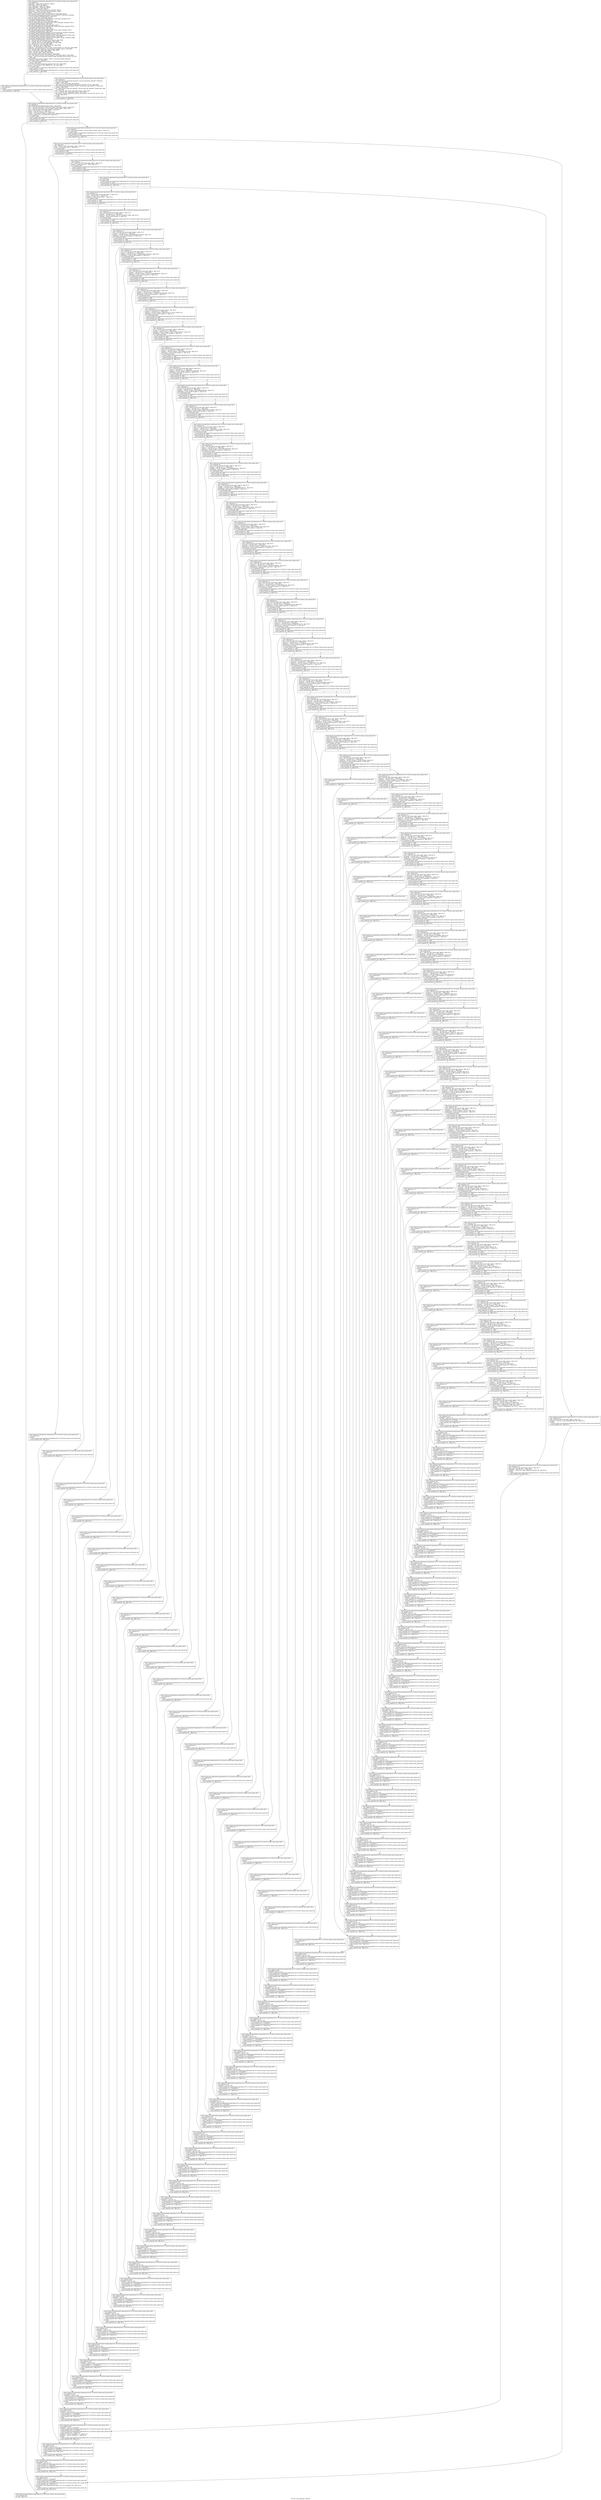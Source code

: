 digraph "CFG for 'free_coherent' function" {
	label="CFG for 'free_coherent' function";

	Node0x561b948d8270 [shape=record,label="{-data2-yizhuo-inc-experiment-experiment-lll-v4.14-drivers-iommu-amd_iommu.llbc-f\l...ree_coherent-0:\l  %dev.addr = alloca %struct.device*, align 8\l  %size.addr = alloca i64, align 8\l  %virt_addr.addr = alloca i8*, align 8\l  %dma_addr.addr = alloca i64, align 8\l  %attrs.addr = alloca i64, align 8\l  %domain = alloca %struct.protection_domain*, align 8\l  %dma_dom = alloca %struct.dma_ops_domain*, align 8\l  %page = alloca %struct.page*, align 8\l  store %struct.device* %dev, %struct.device** %dev.addr, align 8\l  call void @llvm.dbg.declare(metadata %struct.device** %dev.addr, metadata\l... !6070, metadata !DIExpression()), !dbg !6071\l  store i64 %size, i64* %size.addr, align 8\l  call void @llvm.dbg.declare(metadata i64* %size.addr, metadata !6072,\l... metadata !DIExpression()), !dbg !6073\l  store i8* %virt_addr, i8** %virt_addr.addr, align 8\l  call void @llvm.dbg.declare(metadata i8** %virt_addr.addr, metadata !6074,\l... metadata !DIExpression()), !dbg !6075\l  store i64 %dma_addr, i64* %dma_addr.addr, align 8\l  call void @llvm.dbg.declare(metadata i64* %dma_addr.addr, metadata !6076,\l... metadata !DIExpression()), !dbg !6077\l  store i64 %attrs, i64* %attrs.addr, align 8\l  call void @llvm.dbg.declare(metadata i64* %attrs.addr, metadata !6078,\l... metadata !DIExpression()), !dbg !6079\l  call void @llvm.dbg.declare(metadata %struct.protection_domain** %domain,\l... metadata !6080, metadata !DIExpression()), !dbg !6081\l  call void @llvm.dbg.declare(metadata %struct.dma_ops_domain** %dma_dom,\l... metadata !6082, metadata !DIExpression()), !dbg !6083\l  call void @llvm.dbg.declare(metadata %struct.page** %page, metadata !6084,\l... metadata !DIExpression()), !dbg !6085\l  %0 = load i64, i64* @vmemmap_base, align 8, !dbg !6086\l  %1 = inttoptr i64 %0 to %struct.page*, !dbg !6086\l  %2 = load i8*, i8** %virt_addr.addr, align 8, !dbg !6086\l  %3 = ptrtoint i8* %2 to i64, !dbg !6086\l  %call = call i64 @__phys_addr(i64 %3) #8, !dbg !6086\l  %shr = lshr i64 %call, 12, !dbg !6086\l  %add.ptr = getelementptr %struct.page, %struct.page* %1, i64 %shr, !dbg !6086\l  store %struct.page* %add.ptr, %struct.page** %page, align 8, !dbg !6087\l  %4 = load i64, i64* %size.addr, align 8, !dbg !6088\l  %add = add i64 %4, 4095, !dbg !6088\l  %and = and i64 %add, -4096, !dbg !6088\l  store i64 %and, i64* %size.addr, align 8, !dbg !6089\l  %5 = load %struct.device*, %struct.device** %dev.addr, align 8, !dbg !6090\l  %call1 = call %struct.protection_domain* @get_domain(%struct.device* %5) #8,\l... !dbg !6091\l  store %struct.protection_domain* %call1, %struct.protection_domain**\l... %domain, align 8, !dbg !6092\l  %6 = load %struct.protection_domain*, %struct.protection_domain** %domain,\l... align 8, !dbg !6093\l  %7 = bitcast %struct.protection_domain* %6 to i8*, !dbg !6093\l  %call2 = call zeroext i1 @IS_ERR(i8* %7) #8, !dbg !6095\l  br i1 %call2, label\l... %-data2-yizhuo-inc-experiment-experiment-lll-v4.14-drivers-iommu-amd_iommu.llb\l...c-free_coherent-1, label\l... %-data2-yizhuo-inc-experiment-experiment-lll-v4.14-drivers-iommu-amd_iommu.llb\l...c-free_coherent-2, !dbg !6096\l|{<s0>T|<s1>F}}"];
	Node0x561b948d8270:s0 -> Node0x561b948f0110;
	Node0x561b948d8270:s1 -> Node0x561b948f0160;
	Node0x561b948f0110 [shape=record,label="{-data2-yizhuo-inc-experiment-experiment-lll-v4.14-drivers-iommu-amd_iommu.llbc-f\l...ree_coherent-1: \l  br label\l... %-data2-yizhuo-inc-experiment-experiment-lll-v4.14-drivers-iommu-amd_iommu.llb\l...c-free_coherent-3, !dbg !6097\l}"];
	Node0x561b948f0110 -> Node0x561b948639c0;
	Node0x561b948f0160 [shape=record,label="{-data2-yizhuo-inc-experiment-experiment-lll-v4.14-drivers-iommu-amd_iommu.llbc-f\l...ree_coherent-2: \l  %8 = load %struct.protection_domain*, %struct.protection_domain** %domain,\l... align 8, !dbg !6098\l  %call3 = call %struct.dma_ops_domain*\l... @to_dma_ops_domain(%struct.protection_domain* %8) #8, !dbg !6099\l  store %struct.dma_ops_domain* %call3, %struct.dma_ops_domain** %dma_dom,\l... align 8, !dbg !6100\l  %9 = load %struct.dma_ops_domain*, %struct.dma_ops_domain** %dma_dom, align\l... 8, !dbg !6101\l  %10 = load i64, i64* %dma_addr.addr, align 8, !dbg !6102\l  %11 = load i64, i64* %size.addr, align 8, !dbg !6103\l  call void @__unmap_single(%struct.dma_ops_domain* %9, i64 %10, i64 %11, i32\l... 0) #8, !dbg !6104\l  br label\l... %-data2-yizhuo-inc-experiment-experiment-lll-v4.14-drivers-iommu-amd_iommu.llb\l...c-free_coherent-3, !dbg !6104\l}"];
	Node0x561b948f0160 -> Node0x561b948639c0;
	Node0x561b948639c0 [shape=record,label="{-data2-yizhuo-inc-experiment-experiment-lll-v4.14-drivers-iommu-amd_iommu.llbc-f\l...ree_coherent-3: \l  call void @llvm.dbg.label(metadata !6105), !dbg !6106\l  %12 = load %struct.device*, %struct.device** %dev.addr, align 8, !dbg !6107\l  %13 = load %struct.page*, %struct.page** %page, align 8, !dbg !6109\l  %14 = load i64, i64* %size.addr, align 8, !dbg !6110\l  %shr4 = lshr i64 %14, 12, !dbg !6111\l  %conv = trunc i64 %shr4 to i32, !dbg !6110\l  %call5 = call zeroext i1 @dma_release_from_contiguous(%struct.device* %12,\l... %struct.page* %13, i32 %conv) #8, !dbg !6112\l  br i1 %call5, label\l... %-data2-yizhuo-inc-experiment-experiment-lll-v4.14-drivers-iommu-amd_iommu.llb\l...c-free_coherent-203, label\l... %-data2-yizhuo-inc-experiment-experiment-lll-v4.14-drivers-iommu-amd_iommu.llb\l...c-free_coherent-4, !dbg !6113\l|{<s0>T|<s1>F}}"];
	Node0x561b948639c0:s0 -> Node0x561b9490ab50;
	Node0x561b948639c0:s1 -> Node0x561b94863a10;
	Node0x561b94863a10 [shape=record,label="{-data2-yizhuo-inc-experiment-experiment-lll-v4.14-drivers-iommu-amd_iommu.llbc-f\l...ree_coherent-4: \l  %15 = load %struct.page*, %struct.page** %page, align 8, !dbg !6114\l  br i1 false, label\l... %-data2-yizhuo-inc-experiment-experiment-lll-v4.14-drivers-iommu-amd_iommu.llb\l...c-free_coherent-5, label\l... %-data2-yizhuo-inc-experiment-experiment-lll-v4.14-drivers-iommu-amd_iommu.llb\l...c-free_coherent-201, !dbg !6115\l|{<s0>T|<s1>F}}"];
	Node0x561b94863a10:s0 -> Node0x561b94863a60;
	Node0x561b94863a10:s1 -> Node0x561b9490aab0;
	Node0x561b94863a60 [shape=record,label="{-data2-yizhuo-inc-experiment-experiment-lll-v4.14-drivers-iommu-amd_iommu.llbc-f\l...ree_coherent-5: \l  %16 = load i64, i64* %size.addr, align 8, !dbg !6115\l  %cmp = icmp eq i64 %16, 0, !dbg !6115\l  br i1 %cmp, label\l... %-data2-yizhuo-inc-experiment-experiment-lll-v4.14-drivers-iommu-amd_iommu.llb\l...c-free_coherent-6, label\l... %-data2-yizhuo-inc-experiment-experiment-lll-v4.14-drivers-iommu-amd_iommu.llb\l...c-free_coherent-7, !dbg !6115\l|{<s0>T|<s1>F}}"];
	Node0x561b94863a60:s0 -> Node0x561b94863ab0;
	Node0x561b94863a60:s1 -> Node0x561b94863b00;
	Node0x561b94863ab0 [shape=record,label="{-data2-yizhuo-inc-experiment-experiment-lll-v4.14-drivers-iommu-amd_iommu.llbc-f\l...ree_coherent-6: \l  br label\l... %-data2-yizhuo-inc-experiment-experiment-lll-v4.14-drivers-iommu-amd_iommu.llb\l...c-free_coherent-200, !dbg !6115\l}"];
	Node0x561b94863ab0 -> Node0x561b9490aa60;
	Node0x561b94863b00 [shape=record,label="{-data2-yizhuo-inc-experiment-experiment-lll-v4.14-drivers-iommu-amd_iommu.llbc-f\l...ree_coherent-7: \l  %17 = load i64, i64* %size.addr, align 8, !dbg !6115\l  %cmp9 = icmp ult i64 %17, 4096, !dbg !6115\l  br i1 %cmp9, label\l... %-data2-yizhuo-inc-experiment-experiment-lll-v4.14-drivers-iommu-amd_iommu.llb\l...c-free_coherent-8, label\l... %-data2-yizhuo-inc-experiment-experiment-lll-v4.14-drivers-iommu-amd_iommu.llb\l...c-free_coherent-9, !dbg !6115\l|{<s0>T|<s1>F}}"];
	Node0x561b94863b00:s0 -> Node0x561b94863b50;
	Node0x561b94863b00:s1 -> Node0x561b94863ba0;
	Node0x561b94863b50 [shape=record,label="{-data2-yizhuo-inc-experiment-experiment-lll-v4.14-drivers-iommu-amd_iommu.llbc-f\l...ree_coherent-8: \l  br label\l... %-data2-yizhuo-inc-experiment-experiment-lll-v4.14-drivers-iommu-amd_iommu.llb\l...c-free_coherent-199, !dbg !6115\l}"];
	Node0x561b94863b50 -> Node0x561b9490aa10;
	Node0x561b94863ba0 [shape=record,label="{-data2-yizhuo-inc-experiment-experiment-lll-v4.14-drivers-iommu-amd_iommu.llbc-f\l...ree_coherent-9: \l  br i1 false, label\l... %-data2-yizhuo-inc-experiment-experiment-lll-v4.14-drivers-iommu-amd_iommu.llb\l...c-free_coherent-10, label\l... %-data2-yizhuo-inc-experiment-experiment-lll-v4.14-drivers-iommu-amd_iommu.llb\l...c-free_coherent-197, !dbg !6115\l|{<s0>T|<s1>F}}"];
	Node0x561b94863ba0:s0 -> Node0x561b94863bf0;
	Node0x561b94863ba0:s1 -> Node0x561b9490a970;
	Node0x561b94863bf0 [shape=record,label="{-data2-yizhuo-inc-experiment-experiment-lll-v4.14-drivers-iommu-amd_iommu.llbc-f\l...ree_coherent-10: \l  %18 = load i64, i64* %size.addr, align 8, !dbg !6115\l  %sub = sub i64 %18, 1, !dbg !6115\l  %cmp14 = icmp ult i64 %sub, 2, !dbg !6115\l  br i1 %cmp14, label\l... %-data2-yizhuo-inc-experiment-experiment-lll-v4.14-drivers-iommu-amd_iommu.llb\l...c-free_coherent-11, label\l... %-data2-yizhuo-inc-experiment-experiment-lll-v4.14-drivers-iommu-amd_iommu.llb\l...c-free_coherent-12, !dbg !6115\l|{<s0>T|<s1>F}}"];
	Node0x561b94863bf0:s0 -> Node0x561b94863c40;
	Node0x561b94863bf0:s1 -> Node0x561b94863c90;
	Node0x561b94863c40 [shape=record,label="{-data2-yizhuo-inc-experiment-experiment-lll-v4.14-drivers-iommu-amd_iommu.llbc-f\l...ree_coherent-11: \l  br label\l... %-data2-yizhuo-inc-experiment-experiment-lll-v4.14-drivers-iommu-amd_iommu.llb\l...c-free_coherent-196, !dbg !6115\l}"];
	Node0x561b94863c40 -> Node0x561b9490a920;
	Node0x561b94863c90 [shape=record,label="{-data2-yizhuo-inc-experiment-experiment-lll-v4.14-drivers-iommu-amd_iommu.llbc-f\l...ree_coherent-12: \l  %19 = load i64, i64* %size.addr, align 8, !dbg !6115\l  %sub18 = sub i64 %19, 1, !dbg !6115\l  %and19 = and i64 %sub18, -9223372036854775808, !dbg !6115\l  %tobool = icmp ne i64 %and19, 0, !dbg !6115\l  br i1 %tobool, label\l... %-data2-yizhuo-inc-experiment-experiment-lll-v4.14-drivers-iommu-amd_iommu.llb\l...c-free_coherent-13, label\l... %-data2-yizhuo-inc-experiment-experiment-lll-v4.14-drivers-iommu-amd_iommu.llb\l...c-free_coherent-14, !dbg !6115\l|{<s0>T|<s1>F}}"];
	Node0x561b94863c90:s0 -> Node0x561b94863ce0;
	Node0x561b94863c90:s1 -> Node0x561b94863d30;
	Node0x561b94863ce0 [shape=record,label="{-data2-yizhuo-inc-experiment-experiment-lll-v4.14-drivers-iommu-amd_iommu.llbc-f\l...ree_coherent-13: \l  br label\l... %-data2-yizhuo-inc-experiment-experiment-lll-v4.14-drivers-iommu-amd_iommu.llb\l...c-free_coherent-195, !dbg !6115\l}"];
	Node0x561b94863ce0 -> Node0x561b9490a8d0;
	Node0x561b94863d30 [shape=record,label="{-data2-yizhuo-inc-experiment-experiment-lll-v4.14-drivers-iommu-amd_iommu.llbc-f\l...ree_coherent-14: \l  %20 = load i64, i64* %size.addr, align 8, !dbg !6115\l  %sub22 = sub i64 %20, 1, !dbg !6115\l  %and23 = and i64 %sub22, 4611686018427387904, !dbg !6115\l  %tobool24 = icmp ne i64 %and23, 0, !dbg !6115\l  br i1 %tobool24, label\l... %-data2-yizhuo-inc-experiment-experiment-lll-v4.14-drivers-iommu-amd_iommu.llb\l...c-free_coherent-15, label\l... %-data2-yizhuo-inc-experiment-experiment-lll-v4.14-drivers-iommu-amd_iommu.llb\l...c-free_coherent-16, !dbg !6115\l|{<s0>T|<s1>F}}"];
	Node0x561b94863d30:s0 -> Node0x561b94863d80;
	Node0x561b94863d30:s1 -> Node0x561b94863dd0;
	Node0x561b94863d80 [shape=record,label="{-data2-yizhuo-inc-experiment-experiment-lll-v4.14-drivers-iommu-amd_iommu.llbc-f\l...ree_coherent-15: \l  br label\l... %-data2-yizhuo-inc-experiment-experiment-lll-v4.14-drivers-iommu-amd_iommu.llb\l...c-free_coherent-194, !dbg !6115\l}"];
	Node0x561b94863d80 -> Node0x561b9490a880;
	Node0x561b94863dd0 [shape=record,label="{-data2-yizhuo-inc-experiment-experiment-lll-v4.14-drivers-iommu-amd_iommu.llbc-f\l...ree_coherent-16: \l  %21 = load i64, i64* %size.addr, align 8, !dbg !6115\l  %sub27 = sub i64 %21, 1, !dbg !6115\l  %and28 = and i64 %sub27, 2305843009213693952, !dbg !6115\l  %tobool29 = icmp ne i64 %and28, 0, !dbg !6115\l  br i1 %tobool29, label\l... %-data2-yizhuo-inc-experiment-experiment-lll-v4.14-drivers-iommu-amd_iommu.llb\l...c-free_coherent-17, label\l... %-data2-yizhuo-inc-experiment-experiment-lll-v4.14-drivers-iommu-amd_iommu.llb\l...c-free_coherent-18, !dbg !6115\l|{<s0>T|<s1>F}}"];
	Node0x561b94863dd0:s0 -> Node0x561b94863e20;
	Node0x561b94863dd0:s1 -> Node0x561b94863e70;
	Node0x561b94863e20 [shape=record,label="{-data2-yizhuo-inc-experiment-experiment-lll-v4.14-drivers-iommu-amd_iommu.llbc-f\l...ree_coherent-17: \l  br label\l... %-data2-yizhuo-inc-experiment-experiment-lll-v4.14-drivers-iommu-amd_iommu.llb\l...c-free_coherent-193, !dbg !6115\l}"];
	Node0x561b94863e20 -> Node0x561b9490a830;
	Node0x561b94863e70 [shape=record,label="{-data2-yizhuo-inc-experiment-experiment-lll-v4.14-drivers-iommu-amd_iommu.llbc-f\l...ree_coherent-18: \l  %22 = load i64, i64* %size.addr, align 8, !dbg !6115\l  %sub32 = sub i64 %22, 1, !dbg !6115\l  %and33 = and i64 %sub32, 1152921504606846976, !dbg !6115\l  %tobool34 = icmp ne i64 %and33, 0, !dbg !6115\l  br i1 %tobool34, label\l... %-data2-yizhuo-inc-experiment-experiment-lll-v4.14-drivers-iommu-amd_iommu.llb\l...c-free_coherent-19, label\l... %-data2-yizhuo-inc-experiment-experiment-lll-v4.14-drivers-iommu-amd_iommu.llb\l...c-free_coherent-20, !dbg !6115\l|{<s0>T|<s1>F}}"];
	Node0x561b94863e70:s0 -> Node0x561b94863ec0;
	Node0x561b94863e70:s1 -> Node0x561b94863f10;
	Node0x561b94863ec0 [shape=record,label="{-data2-yizhuo-inc-experiment-experiment-lll-v4.14-drivers-iommu-amd_iommu.llbc-f\l...ree_coherent-19: \l  br label\l... %-data2-yizhuo-inc-experiment-experiment-lll-v4.14-drivers-iommu-amd_iommu.llb\l...c-free_coherent-192, !dbg !6115\l}"];
	Node0x561b94863ec0 -> Node0x561b9490a7e0;
	Node0x561b94863f10 [shape=record,label="{-data2-yizhuo-inc-experiment-experiment-lll-v4.14-drivers-iommu-amd_iommu.llbc-f\l...ree_coherent-20: \l  %23 = load i64, i64* %size.addr, align 8, !dbg !6115\l  %sub37 = sub i64 %23, 1, !dbg !6115\l  %and38 = and i64 %sub37, 576460752303423488, !dbg !6115\l  %tobool39 = icmp ne i64 %and38, 0, !dbg !6115\l  br i1 %tobool39, label\l... %-data2-yizhuo-inc-experiment-experiment-lll-v4.14-drivers-iommu-amd_iommu.llb\l...c-free_coherent-21, label\l... %-data2-yizhuo-inc-experiment-experiment-lll-v4.14-drivers-iommu-amd_iommu.llb\l...c-free_coherent-22, !dbg !6115\l|{<s0>T|<s1>F}}"];
	Node0x561b94863f10:s0 -> Node0x561b94863f60;
	Node0x561b94863f10:s1 -> Node0x561b94863fb0;
	Node0x561b94863f60 [shape=record,label="{-data2-yizhuo-inc-experiment-experiment-lll-v4.14-drivers-iommu-amd_iommu.llbc-f\l...ree_coherent-21: \l  br label\l... %-data2-yizhuo-inc-experiment-experiment-lll-v4.14-drivers-iommu-amd_iommu.llb\l...c-free_coherent-191, !dbg !6115\l}"];
	Node0x561b94863f60 -> Node0x561b9490a790;
	Node0x561b94863fb0 [shape=record,label="{-data2-yizhuo-inc-experiment-experiment-lll-v4.14-drivers-iommu-amd_iommu.llbc-f\l...ree_coherent-22: \l  %24 = load i64, i64* %size.addr, align 8, !dbg !6115\l  %sub42 = sub i64 %24, 1, !dbg !6115\l  %and43 = and i64 %sub42, 288230376151711744, !dbg !6115\l  %tobool44 = icmp ne i64 %and43, 0, !dbg !6115\l  br i1 %tobool44, label\l... %-data2-yizhuo-inc-experiment-experiment-lll-v4.14-drivers-iommu-amd_iommu.llb\l...c-free_coherent-23, label\l... %-data2-yizhuo-inc-experiment-experiment-lll-v4.14-drivers-iommu-amd_iommu.llb\l...c-free_coherent-24, !dbg !6115\l|{<s0>T|<s1>F}}"];
	Node0x561b94863fb0:s0 -> Node0x561b94864000;
	Node0x561b94863fb0:s1 -> Node0x561b94864050;
	Node0x561b94864000 [shape=record,label="{-data2-yizhuo-inc-experiment-experiment-lll-v4.14-drivers-iommu-amd_iommu.llbc-f\l...ree_coherent-23: \l  br label\l... %-data2-yizhuo-inc-experiment-experiment-lll-v4.14-drivers-iommu-amd_iommu.llb\l...c-free_coherent-190, !dbg !6115\l}"];
	Node0x561b94864000 -> Node0x561b9490a740;
	Node0x561b94864050 [shape=record,label="{-data2-yizhuo-inc-experiment-experiment-lll-v4.14-drivers-iommu-amd_iommu.llbc-f\l...ree_coherent-24: \l  %25 = load i64, i64* %size.addr, align 8, !dbg !6115\l  %sub47 = sub i64 %25, 1, !dbg !6115\l  %and48 = and i64 %sub47, 144115188075855872, !dbg !6115\l  %tobool49 = icmp ne i64 %and48, 0, !dbg !6115\l  br i1 %tobool49, label\l... %-data2-yizhuo-inc-experiment-experiment-lll-v4.14-drivers-iommu-amd_iommu.llb\l...c-free_coherent-25, label\l... %-data2-yizhuo-inc-experiment-experiment-lll-v4.14-drivers-iommu-amd_iommu.llb\l...c-free_coherent-26, !dbg !6115\l|{<s0>T|<s1>F}}"];
	Node0x561b94864050:s0 -> Node0x561b948640a0;
	Node0x561b94864050:s1 -> Node0x561b948640f0;
	Node0x561b948640a0 [shape=record,label="{-data2-yizhuo-inc-experiment-experiment-lll-v4.14-drivers-iommu-amd_iommu.llbc-f\l...ree_coherent-25: \l  br label\l... %-data2-yizhuo-inc-experiment-experiment-lll-v4.14-drivers-iommu-amd_iommu.llb\l...c-free_coherent-189, !dbg !6115\l}"];
	Node0x561b948640a0 -> Node0x561b9490a6f0;
	Node0x561b948640f0 [shape=record,label="{-data2-yizhuo-inc-experiment-experiment-lll-v4.14-drivers-iommu-amd_iommu.llbc-f\l...ree_coherent-26: \l  %26 = load i64, i64* %size.addr, align 8, !dbg !6115\l  %sub52 = sub i64 %26, 1, !dbg !6115\l  %and53 = and i64 %sub52, 72057594037927936, !dbg !6115\l  %tobool54 = icmp ne i64 %and53, 0, !dbg !6115\l  br i1 %tobool54, label\l... %-data2-yizhuo-inc-experiment-experiment-lll-v4.14-drivers-iommu-amd_iommu.llb\l...c-free_coherent-27, label\l... %-data2-yizhuo-inc-experiment-experiment-lll-v4.14-drivers-iommu-amd_iommu.llb\l...c-free_coherent-28, !dbg !6115\l|{<s0>T|<s1>F}}"];
	Node0x561b948640f0:s0 -> Node0x561b94864140;
	Node0x561b948640f0:s1 -> Node0x561b94864190;
	Node0x561b94864140 [shape=record,label="{-data2-yizhuo-inc-experiment-experiment-lll-v4.14-drivers-iommu-amd_iommu.llbc-f\l...ree_coherent-27: \l  br label\l... %-data2-yizhuo-inc-experiment-experiment-lll-v4.14-drivers-iommu-amd_iommu.llb\l...c-free_coherent-188, !dbg !6115\l}"];
	Node0x561b94864140 -> Node0x561b9490a6a0;
	Node0x561b94864190 [shape=record,label="{-data2-yizhuo-inc-experiment-experiment-lll-v4.14-drivers-iommu-amd_iommu.llbc-f\l...ree_coherent-28: \l  %27 = load i64, i64* %size.addr, align 8, !dbg !6115\l  %sub57 = sub i64 %27, 1, !dbg !6115\l  %and58 = and i64 %sub57, 36028797018963968, !dbg !6115\l  %tobool59 = icmp ne i64 %and58, 0, !dbg !6115\l  br i1 %tobool59, label\l... %-data2-yizhuo-inc-experiment-experiment-lll-v4.14-drivers-iommu-amd_iommu.llb\l...c-free_coherent-29, label\l... %-data2-yizhuo-inc-experiment-experiment-lll-v4.14-drivers-iommu-amd_iommu.llb\l...c-free_coherent-30, !dbg !6115\l|{<s0>T|<s1>F}}"];
	Node0x561b94864190:s0 -> Node0x561b948641e0;
	Node0x561b94864190:s1 -> Node0x561b94864230;
	Node0x561b948641e0 [shape=record,label="{-data2-yizhuo-inc-experiment-experiment-lll-v4.14-drivers-iommu-amd_iommu.llbc-f\l...ree_coherent-29: \l  br label\l... %-data2-yizhuo-inc-experiment-experiment-lll-v4.14-drivers-iommu-amd_iommu.llb\l...c-free_coherent-187, !dbg !6115\l}"];
	Node0x561b948641e0 -> Node0x561b9490a650;
	Node0x561b94864230 [shape=record,label="{-data2-yizhuo-inc-experiment-experiment-lll-v4.14-drivers-iommu-amd_iommu.llbc-f\l...ree_coherent-30: \l  %28 = load i64, i64* %size.addr, align 8, !dbg !6115\l  %sub62 = sub i64 %28, 1, !dbg !6115\l  %and63 = and i64 %sub62, 18014398509481984, !dbg !6115\l  %tobool64 = icmp ne i64 %and63, 0, !dbg !6115\l  br i1 %tobool64, label\l... %-data2-yizhuo-inc-experiment-experiment-lll-v4.14-drivers-iommu-amd_iommu.llb\l...c-free_coherent-31, label\l... %-data2-yizhuo-inc-experiment-experiment-lll-v4.14-drivers-iommu-amd_iommu.llb\l...c-free_coherent-32, !dbg !6115\l|{<s0>T|<s1>F}}"];
	Node0x561b94864230:s0 -> Node0x561b94864280;
	Node0x561b94864230:s1 -> Node0x561b948642d0;
	Node0x561b94864280 [shape=record,label="{-data2-yizhuo-inc-experiment-experiment-lll-v4.14-drivers-iommu-amd_iommu.llbc-f\l...ree_coherent-31: \l  br label\l... %-data2-yizhuo-inc-experiment-experiment-lll-v4.14-drivers-iommu-amd_iommu.llb\l...c-free_coherent-186, !dbg !6115\l}"];
	Node0x561b94864280 -> Node0x561b9490a600;
	Node0x561b948642d0 [shape=record,label="{-data2-yizhuo-inc-experiment-experiment-lll-v4.14-drivers-iommu-amd_iommu.llbc-f\l...ree_coherent-32: \l  %29 = load i64, i64* %size.addr, align 8, !dbg !6115\l  %sub67 = sub i64 %29, 1, !dbg !6115\l  %and68 = and i64 %sub67, 9007199254740992, !dbg !6115\l  %tobool69 = icmp ne i64 %and68, 0, !dbg !6115\l  br i1 %tobool69, label\l... %-data2-yizhuo-inc-experiment-experiment-lll-v4.14-drivers-iommu-amd_iommu.llb\l...c-free_coherent-33, label\l... %-data2-yizhuo-inc-experiment-experiment-lll-v4.14-drivers-iommu-amd_iommu.llb\l...c-free_coherent-34, !dbg !6115\l|{<s0>T|<s1>F}}"];
	Node0x561b948642d0:s0 -> Node0x561b94864320;
	Node0x561b948642d0:s1 -> Node0x561b94864370;
	Node0x561b94864320 [shape=record,label="{-data2-yizhuo-inc-experiment-experiment-lll-v4.14-drivers-iommu-amd_iommu.llbc-f\l...ree_coherent-33: \l  br label\l... %-data2-yizhuo-inc-experiment-experiment-lll-v4.14-drivers-iommu-amd_iommu.llb\l...c-free_coherent-185, !dbg !6115\l}"];
	Node0x561b94864320 -> Node0x561b9490a5b0;
	Node0x561b94864370 [shape=record,label="{-data2-yizhuo-inc-experiment-experiment-lll-v4.14-drivers-iommu-amd_iommu.llbc-f\l...ree_coherent-34: \l  %30 = load i64, i64* %size.addr, align 8, !dbg !6115\l  %sub72 = sub i64 %30, 1, !dbg !6115\l  %and73 = and i64 %sub72, 4503599627370496, !dbg !6115\l  %tobool74 = icmp ne i64 %and73, 0, !dbg !6115\l  br i1 %tobool74, label\l... %-data2-yizhuo-inc-experiment-experiment-lll-v4.14-drivers-iommu-amd_iommu.llb\l...c-free_coherent-35, label\l... %-data2-yizhuo-inc-experiment-experiment-lll-v4.14-drivers-iommu-amd_iommu.llb\l...c-free_coherent-36, !dbg !6115\l|{<s0>T|<s1>F}}"];
	Node0x561b94864370:s0 -> Node0x561b948643c0;
	Node0x561b94864370:s1 -> Node0x561b94864410;
	Node0x561b948643c0 [shape=record,label="{-data2-yizhuo-inc-experiment-experiment-lll-v4.14-drivers-iommu-amd_iommu.llbc-f\l...ree_coherent-35: \l  br label\l... %-data2-yizhuo-inc-experiment-experiment-lll-v4.14-drivers-iommu-amd_iommu.llb\l...c-free_coherent-184, !dbg !6115\l}"];
	Node0x561b948643c0 -> Node0x561b9490a560;
	Node0x561b94864410 [shape=record,label="{-data2-yizhuo-inc-experiment-experiment-lll-v4.14-drivers-iommu-amd_iommu.llbc-f\l...ree_coherent-36: \l  %31 = load i64, i64* %size.addr, align 8, !dbg !6115\l  %sub77 = sub i64 %31, 1, !dbg !6115\l  %and78 = and i64 %sub77, 2251799813685248, !dbg !6115\l  %tobool79 = icmp ne i64 %and78, 0, !dbg !6115\l  br i1 %tobool79, label\l... %-data2-yizhuo-inc-experiment-experiment-lll-v4.14-drivers-iommu-amd_iommu.llb\l...c-free_coherent-37, label\l... %-data2-yizhuo-inc-experiment-experiment-lll-v4.14-drivers-iommu-amd_iommu.llb\l...c-free_coherent-38, !dbg !6115\l|{<s0>T|<s1>F}}"];
	Node0x561b94864410:s0 -> Node0x561b94864460;
	Node0x561b94864410:s1 -> Node0x561b948644b0;
	Node0x561b94864460 [shape=record,label="{-data2-yizhuo-inc-experiment-experiment-lll-v4.14-drivers-iommu-amd_iommu.llbc-f\l...ree_coherent-37: \l  br label\l... %-data2-yizhuo-inc-experiment-experiment-lll-v4.14-drivers-iommu-amd_iommu.llb\l...c-free_coherent-183, !dbg !6115\l}"];
	Node0x561b94864460 -> Node0x561b9490a510;
	Node0x561b948644b0 [shape=record,label="{-data2-yizhuo-inc-experiment-experiment-lll-v4.14-drivers-iommu-amd_iommu.llbc-f\l...ree_coherent-38: \l  %32 = load i64, i64* %size.addr, align 8, !dbg !6115\l  %sub82 = sub i64 %32, 1, !dbg !6115\l  %and83 = and i64 %sub82, 1125899906842624, !dbg !6115\l  %tobool84 = icmp ne i64 %and83, 0, !dbg !6115\l  br i1 %tobool84, label\l... %-data2-yizhuo-inc-experiment-experiment-lll-v4.14-drivers-iommu-amd_iommu.llb\l...c-free_coherent-39, label\l... %-data2-yizhuo-inc-experiment-experiment-lll-v4.14-drivers-iommu-amd_iommu.llb\l...c-free_coherent-40, !dbg !6115\l|{<s0>T|<s1>F}}"];
	Node0x561b948644b0:s0 -> Node0x561b94864500;
	Node0x561b948644b0:s1 -> Node0x561b94864550;
	Node0x561b94864500 [shape=record,label="{-data2-yizhuo-inc-experiment-experiment-lll-v4.14-drivers-iommu-amd_iommu.llbc-f\l...ree_coherent-39: \l  br label\l... %-data2-yizhuo-inc-experiment-experiment-lll-v4.14-drivers-iommu-amd_iommu.llb\l...c-free_coherent-182, !dbg !6115\l}"];
	Node0x561b94864500 -> Node0x561b9490a4c0;
	Node0x561b94864550 [shape=record,label="{-data2-yizhuo-inc-experiment-experiment-lll-v4.14-drivers-iommu-amd_iommu.llbc-f\l...ree_coherent-40: \l  %33 = load i64, i64* %size.addr, align 8, !dbg !6115\l  %sub87 = sub i64 %33, 1, !dbg !6115\l  %and88 = and i64 %sub87, 562949953421312, !dbg !6115\l  %tobool89 = icmp ne i64 %and88, 0, !dbg !6115\l  br i1 %tobool89, label\l... %-data2-yizhuo-inc-experiment-experiment-lll-v4.14-drivers-iommu-amd_iommu.llb\l...c-free_coherent-41, label\l... %-data2-yizhuo-inc-experiment-experiment-lll-v4.14-drivers-iommu-amd_iommu.llb\l...c-free_coherent-42, !dbg !6115\l|{<s0>T|<s1>F}}"];
	Node0x561b94864550:s0 -> Node0x561b948645a0;
	Node0x561b94864550:s1 -> Node0x561b948645f0;
	Node0x561b948645a0 [shape=record,label="{-data2-yizhuo-inc-experiment-experiment-lll-v4.14-drivers-iommu-amd_iommu.llbc-f\l...ree_coherent-41: \l  br label\l... %-data2-yizhuo-inc-experiment-experiment-lll-v4.14-drivers-iommu-amd_iommu.llb\l...c-free_coherent-181, !dbg !6115\l}"];
	Node0x561b948645a0 -> Node0x561b9490a470;
	Node0x561b948645f0 [shape=record,label="{-data2-yizhuo-inc-experiment-experiment-lll-v4.14-drivers-iommu-amd_iommu.llbc-f\l...ree_coherent-42: \l  %34 = load i64, i64* %size.addr, align 8, !dbg !6115\l  %sub92 = sub i64 %34, 1, !dbg !6115\l  %and93 = and i64 %sub92, 281474976710656, !dbg !6115\l  %tobool94 = icmp ne i64 %and93, 0, !dbg !6115\l  br i1 %tobool94, label\l... %-data2-yizhuo-inc-experiment-experiment-lll-v4.14-drivers-iommu-amd_iommu.llb\l...c-free_coherent-43, label\l... %-data2-yizhuo-inc-experiment-experiment-lll-v4.14-drivers-iommu-amd_iommu.llb\l...c-free_coherent-44, !dbg !6115\l|{<s0>T|<s1>F}}"];
	Node0x561b948645f0:s0 -> Node0x561b94864640;
	Node0x561b948645f0:s1 -> Node0x561b94864690;
	Node0x561b94864640 [shape=record,label="{-data2-yizhuo-inc-experiment-experiment-lll-v4.14-drivers-iommu-amd_iommu.llbc-f\l...ree_coherent-43: \l  br label\l... %-data2-yizhuo-inc-experiment-experiment-lll-v4.14-drivers-iommu-amd_iommu.llb\l...c-free_coherent-180, !dbg !6115\l}"];
	Node0x561b94864640 -> Node0x561b9490a420;
	Node0x561b94864690 [shape=record,label="{-data2-yizhuo-inc-experiment-experiment-lll-v4.14-drivers-iommu-amd_iommu.llbc-f\l...ree_coherent-44: \l  %35 = load i64, i64* %size.addr, align 8, !dbg !6115\l  %sub97 = sub i64 %35, 1, !dbg !6115\l  %and98 = and i64 %sub97, 140737488355328, !dbg !6115\l  %tobool99 = icmp ne i64 %and98, 0, !dbg !6115\l  br i1 %tobool99, label\l... %-data2-yizhuo-inc-experiment-experiment-lll-v4.14-drivers-iommu-amd_iommu.llb\l...c-free_coherent-45, label\l... %-data2-yizhuo-inc-experiment-experiment-lll-v4.14-drivers-iommu-amd_iommu.llb\l...c-free_coherent-46, !dbg !6115\l|{<s0>T|<s1>F}}"];
	Node0x561b94864690:s0 -> Node0x561b948646e0;
	Node0x561b94864690:s1 -> Node0x561b94864730;
	Node0x561b948646e0 [shape=record,label="{-data2-yizhuo-inc-experiment-experiment-lll-v4.14-drivers-iommu-amd_iommu.llbc-f\l...ree_coherent-45: \l  br label\l... %-data2-yizhuo-inc-experiment-experiment-lll-v4.14-drivers-iommu-amd_iommu.llb\l...c-free_coherent-179, !dbg !6115\l}"];
	Node0x561b948646e0 -> Node0x561b9490a3d0;
	Node0x561b94864730 [shape=record,label="{-data2-yizhuo-inc-experiment-experiment-lll-v4.14-drivers-iommu-amd_iommu.llbc-f\l...ree_coherent-46: \l  %36 = load i64, i64* %size.addr, align 8, !dbg !6115\l  %sub102 = sub i64 %36, 1, !dbg !6115\l  %and103 = and i64 %sub102, 70368744177664, !dbg !6115\l  %tobool104 = icmp ne i64 %and103, 0, !dbg !6115\l  br i1 %tobool104, label\l... %-data2-yizhuo-inc-experiment-experiment-lll-v4.14-drivers-iommu-amd_iommu.llb\l...c-free_coherent-47, label\l... %-data2-yizhuo-inc-experiment-experiment-lll-v4.14-drivers-iommu-amd_iommu.llb\l...c-free_coherent-48, !dbg !6115\l|{<s0>T|<s1>F}}"];
	Node0x561b94864730:s0 -> Node0x561b94864780;
	Node0x561b94864730:s1 -> Node0x561b948647d0;
	Node0x561b94864780 [shape=record,label="{-data2-yizhuo-inc-experiment-experiment-lll-v4.14-drivers-iommu-amd_iommu.llbc-f\l...ree_coherent-47: \l  br label\l... %-data2-yizhuo-inc-experiment-experiment-lll-v4.14-drivers-iommu-amd_iommu.llb\l...c-free_coherent-178, !dbg !6115\l}"];
	Node0x561b94864780 -> Node0x561b9490a380;
	Node0x561b948647d0 [shape=record,label="{-data2-yizhuo-inc-experiment-experiment-lll-v4.14-drivers-iommu-amd_iommu.llbc-f\l...ree_coherent-48: \l  %37 = load i64, i64* %size.addr, align 8, !dbg !6115\l  %sub107 = sub i64 %37, 1, !dbg !6115\l  %and108 = and i64 %sub107, 35184372088832, !dbg !6115\l  %tobool109 = icmp ne i64 %and108, 0, !dbg !6115\l  br i1 %tobool109, label\l... %-data2-yizhuo-inc-experiment-experiment-lll-v4.14-drivers-iommu-amd_iommu.llb\l...c-free_coherent-49, label\l... %-data2-yizhuo-inc-experiment-experiment-lll-v4.14-drivers-iommu-amd_iommu.llb\l...c-free_coherent-50, !dbg !6115\l|{<s0>T|<s1>F}}"];
	Node0x561b948647d0:s0 -> Node0x561b94864820;
	Node0x561b948647d0:s1 -> Node0x561b94864870;
	Node0x561b94864820 [shape=record,label="{-data2-yizhuo-inc-experiment-experiment-lll-v4.14-drivers-iommu-amd_iommu.llbc-f\l...ree_coherent-49: \l  br label\l... %-data2-yizhuo-inc-experiment-experiment-lll-v4.14-drivers-iommu-amd_iommu.llb\l...c-free_coherent-177, !dbg !6115\l}"];
	Node0x561b94864820 -> Node0x561b9490a330;
	Node0x561b94864870 [shape=record,label="{-data2-yizhuo-inc-experiment-experiment-lll-v4.14-drivers-iommu-amd_iommu.llbc-f\l...ree_coherent-50: \l  %38 = load i64, i64* %size.addr, align 8, !dbg !6115\l  %sub112 = sub i64 %38, 1, !dbg !6115\l  %and113 = and i64 %sub112, 17592186044416, !dbg !6115\l  %tobool114 = icmp ne i64 %and113, 0, !dbg !6115\l  br i1 %tobool114, label\l... %-data2-yizhuo-inc-experiment-experiment-lll-v4.14-drivers-iommu-amd_iommu.llb\l...c-free_coherent-51, label\l... %-data2-yizhuo-inc-experiment-experiment-lll-v4.14-drivers-iommu-amd_iommu.llb\l...c-free_coherent-52, !dbg !6115\l|{<s0>T|<s1>F}}"];
	Node0x561b94864870:s0 -> Node0x561b948648c0;
	Node0x561b94864870:s1 -> Node0x561b94864910;
	Node0x561b948648c0 [shape=record,label="{-data2-yizhuo-inc-experiment-experiment-lll-v4.14-drivers-iommu-amd_iommu.llbc-f\l...ree_coherent-51: \l  br label\l... %-data2-yizhuo-inc-experiment-experiment-lll-v4.14-drivers-iommu-amd_iommu.llb\l...c-free_coherent-176, !dbg !6115\l}"];
	Node0x561b948648c0 -> Node0x561b9490a2e0;
	Node0x561b94864910 [shape=record,label="{-data2-yizhuo-inc-experiment-experiment-lll-v4.14-drivers-iommu-amd_iommu.llbc-f\l...ree_coherent-52: \l  %39 = load i64, i64* %size.addr, align 8, !dbg !6115\l  %sub117 = sub i64 %39, 1, !dbg !6115\l  %and118 = and i64 %sub117, 8796093022208, !dbg !6115\l  %tobool119 = icmp ne i64 %and118, 0, !dbg !6115\l  br i1 %tobool119, label\l... %-data2-yizhuo-inc-experiment-experiment-lll-v4.14-drivers-iommu-amd_iommu.llb\l...c-free_coherent-53, label\l... %-data2-yizhuo-inc-experiment-experiment-lll-v4.14-drivers-iommu-amd_iommu.llb\l...c-free_coherent-54, !dbg !6115\l|{<s0>T|<s1>F}}"];
	Node0x561b94864910:s0 -> Node0x561b94864960;
	Node0x561b94864910:s1 -> Node0x561b948649b0;
	Node0x561b94864960 [shape=record,label="{-data2-yizhuo-inc-experiment-experiment-lll-v4.14-drivers-iommu-amd_iommu.llbc-f\l...ree_coherent-53: \l  br label\l... %-data2-yizhuo-inc-experiment-experiment-lll-v4.14-drivers-iommu-amd_iommu.llb\l...c-free_coherent-175, !dbg !6115\l}"];
	Node0x561b94864960 -> Node0x561b9490a290;
	Node0x561b948649b0 [shape=record,label="{-data2-yizhuo-inc-experiment-experiment-lll-v4.14-drivers-iommu-amd_iommu.llbc-f\l...ree_coherent-54: \l  %40 = load i64, i64* %size.addr, align 8, !dbg !6115\l  %sub122 = sub i64 %40, 1, !dbg !6115\l  %and123 = and i64 %sub122, 4398046511104, !dbg !6115\l  %tobool124 = icmp ne i64 %and123, 0, !dbg !6115\l  br i1 %tobool124, label\l... %-data2-yizhuo-inc-experiment-experiment-lll-v4.14-drivers-iommu-amd_iommu.llb\l...c-free_coherent-55, label\l... %-data2-yizhuo-inc-experiment-experiment-lll-v4.14-drivers-iommu-amd_iommu.llb\l...c-free_coherent-56, !dbg !6115\l|{<s0>T|<s1>F}}"];
	Node0x561b948649b0:s0 -> Node0x561b94864a00;
	Node0x561b948649b0:s1 -> Node0x561b94864a50;
	Node0x561b94864a00 [shape=record,label="{-data2-yizhuo-inc-experiment-experiment-lll-v4.14-drivers-iommu-amd_iommu.llbc-f\l...ree_coherent-55: \l  br label\l... %-data2-yizhuo-inc-experiment-experiment-lll-v4.14-drivers-iommu-amd_iommu.llb\l...c-free_coherent-174, !dbg !6115\l}"];
	Node0x561b94864a00 -> Node0x561b9490a240;
	Node0x561b94864a50 [shape=record,label="{-data2-yizhuo-inc-experiment-experiment-lll-v4.14-drivers-iommu-amd_iommu.llbc-f\l...ree_coherent-56: \l  %41 = load i64, i64* %size.addr, align 8, !dbg !6115\l  %sub127 = sub i64 %41, 1, !dbg !6115\l  %and128 = and i64 %sub127, 2199023255552, !dbg !6115\l  %tobool129 = icmp ne i64 %and128, 0, !dbg !6115\l  br i1 %tobool129, label\l... %-data2-yizhuo-inc-experiment-experiment-lll-v4.14-drivers-iommu-amd_iommu.llb\l...c-free_coherent-57, label\l... %-data2-yizhuo-inc-experiment-experiment-lll-v4.14-drivers-iommu-amd_iommu.llb\l...c-free_coherent-58, !dbg !6115\l|{<s0>T|<s1>F}}"];
	Node0x561b94864a50:s0 -> Node0x561b94864aa0;
	Node0x561b94864a50:s1 -> Node0x561b94864af0;
	Node0x561b94864aa0 [shape=record,label="{-data2-yizhuo-inc-experiment-experiment-lll-v4.14-drivers-iommu-amd_iommu.llbc-f\l...ree_coherent-57: \l  br label\l... %-data2-yizhuo-inc-experiment-experiment-lll-v4.14-drivers-iommu-amd_iommu.llb\l...c-free_coherent-173, !dbg !6115\l}"];
	Node0x561b94864aa0 -> Node0x561b9490a1f0;
	Node0x561b94864af0 [shape=record,label="{-data2-yizhuo-inc-experiment-experiment-lll-v4.14-drivers-iommu-amd_iommu.llbc-f\l...ree_coherent-58: \l  %42 = load i64, i64* %size.addr, align 8, !dbg !6115\l  %sub132 = sub i64 %42, 1, !dbg !6115\l  %and133 = and i64 %sub132, 1099511627776, !dbg !6115\l  %tobool134 = icmp ne i64 %and133, 0, !dbg !6115\l  br i1 %tobool134, label\l... %-data2-yizhuo-inc-experiment-experiment-lll-v4.14-drivers-iommu-amd_iommu.llb\l...c-free_coherent-59, label\l... %-data2-yizhuo-inc-experiment-experiment-lll-v4.14-drivers-iommu-amd_iommu.llb\l...c-free_coherent-60, !dbg !6115\l|{<s0>T|<s1>F}}"];
	Node0x561b94864af0:s0 -> Node0x561b94864b40;
	Node0x561b94864af0:s1 -> Node0x561b94864b90;
	Node0x561b94864b40 [shape=record,label="{-data2-yizhuo-inc-experiment-experiment-lll-v4.14-drivers-iommu-amd_iommu.llbc-f\l...ree_coherent-59: \l  br label\l... %-data2-yizhuo-inc-experiment-experiment-lll-v4.14-drivers-iommu-amd_iommu.llb\l...c-free_coherent-172, !dbg !6115\l}"];
	Node0x561b94864b40 -> Node0x561b9490a1a0;
	Node0x561b94864b90 [shape=record,label="{-data2-yizhuo-inc-experiment-experiment-lll-v4.14-drivers-iommu-amd_iommu.llbc-f\l...ree_coherent-60: \l  %43 = load i64, i64* %size.addr, align 8, !dbg !6115\l  %sub137 = sub i64 %43, 1, !dbg !6115\l  %and138 = and i64 %sub137, 549755813888, !dbg !6115\l  %tobool139 = icmp ne i64 %and138, 0, !dbg !6115\l  br i1 %tobool139, label\l... %-data2-yizhuo-inc-experiment-experiment-lll-v4.14-drivers-iommu-amd_iommu.llb\l...c-free_coherent-61, label\l... %-data2-yizhuo-inc-experiment-experiment-lll-v4.14-drivers-iommu-amd_iommu.llb\l...c-free_coherent-62, !dbg !6115\l|{<s0>T|<s1>F}}"];
	Node0x561b94864b90:s0 -> Node0x561b94864be0;
	Node0x561b94864b90:s1 -> Node0x561b94864c30;
	Node0x561b94864be0 [shape=record,label="{-data2-yizhuo-inc-experiment-experiment-lll-v4.14-drivers-iommu-amd_iommu.llbc-f\l...ree_coherent-61: \l  br label\l... %-data2-yizhuo-inc-experiment-experiment-lll-v4.14-drivers-iommu-amd_iommu.llb\l...c-free_coherent-171, !dbg !6115\l}"];
	Node0x561b94864be0 -> Node0x561b9490a150;
	Node0x561b94864c30 [shape=record,label="{-data2-yizhuo-inc-experiment-experiment-lll-v4.14-drivers-iommu-amd_iommu.llbc-f\l...ree_coherent-62: \l  %44 = load i64, i64* %size.addr, align 8, !dbg !6115\l  %sub142 = sub i64 %44, 1, !dbg !6115\l  %and143 = and i64 %sub142, 274877906944, !dbg !6115\l  %tobool144 = icmp ne i64 %and143, 0, !dbg !6115\l  br i1 %tobool144, label\l... %-data2-yizhuo-inc-experiment-experiment-lll-v4.14-drivers-iommu-amd_iommu.llb\l...c-free_coherent-63, label\l... %-data2-yizhuo-inc-experiment-experiment-lll-v4.14-drivers-iommu-amd_iommu.llb\l...c-free_coherent-64, !dbg !6115\l|{<s0>T|<s1>F}}"];
	Node0x561b94864c30:s0 -> Node0x561b94907f90;
	Node0x561b94864c30:s1 -> Node0x561b94907fe0;
	Node0x561b94907f90 [shape=record,label="{-data2-yizhuo-inc-experiment-experiment-lll-v4.14-drivers-iommu-amd_iommu.llbc-f\l...ree_coherent-63: \l  br label\l... %-data2-yizhuo-inc-experiment-experiment-lll-v4.14-drivers-iommu-amd_iommu.llb\l...c-free_coherent-170, !dbg !6115\l}"];
	Node0x561b94907f90 -> Node0x561b9490a100;
	Node0x561b94907fe0 [shape=record,label="{-data2-yizhuo-inc-experiment-experiment-lll-v4.14-drivers-iommu-amd_iommu.llbc-f\l...ree_coherent-64: \l  %45 = load i64, i64* %size.addr, align 8, !dbg !6115\l  %sub147 = sub i64 %45, 1, !dbg !6115\l  %and148 = and i64 %sub147, 137438953472, !dbg !6115\l  %tobool149 = icmp ne i64 %and148, 0, !dbg !6115\l  br i1 %tobool149, label\l... %-data2-yizhuo-inc-experiment-experiment-lll-v4.14-drivers-iommu-amd_iommu.llb\l...c-free_coherent-65, label\l... %-data2-yizhuo-inc-experiment-experiment-lll-v4.14-drivers-iommu-amd_iommu.llb\l...c-free_coherent-66, !dbg !6115\l|{<s0>T|<s1>F}}"];
	Node0x561b94907fe0:s0 -> Node0x561b94908030;
	Node0x561b94907fe0:s1 -> Node0x561b94908080;
	Node0x561b94908030 [shape=record,label="{-data2-yizhuo-inc-experiment-experiment-lll-v4.14-drivers-iommu-amd_iommu.llbc-f\l...ree_coherent-65: \l  br label\l... %-data2-yizhuo-inc-experiment-experiment-lll-v4.14-drivers-iommu-amd_iommu.llb\l...c-free_coherent-169, !dbg !6115\l}"];
	Node0x561b94908030 -> Node0x561b9490a0b0;
	Node0x561b94908080 [shape=record,label="{-data2-yizhuo-inc-experiment-experiment-lll-v4.14-drivers-iommu-amd_iommu.llbc-f\l...ree_coherent-66: \l  %46 = load i64, i64* %size.addr, align 8, !dbg !6115\l  %sub152 = sub i64 %46, 1, !dbg !6115\l  %and153 = and i64 %sub152, 68719476736, !dbg !6115\l  %tobool154 = icmp ne i64 %and153, 0, !dbg !6115\l  br i1 %tobool154, label\l... %-data2-yizhuo-inc-experiment-experiment-lll-v4.14-drivers-iommu-amd_iommu.llb\l...c-free_coherent-67, label\l... %-data2-yizhuo-inc-experiment-experiment-lll-v4.14-drivers-iommu-amd_iommu.llb\l...c-free_coherent-68, !dbg !6115\l|{<s0>T|<s1>F}}"];
	Node0x561b94908080:s0 -> Node0x561b949080d0;
	Node0x561b94908080:s1 -> Node0x561b94908120;
	Node0x561b949080d0 [shape=record,label="{-data2-yizhuo-inc-experiment-experiment-lll-v4.14-drivers-iommu-amd_iommu.llbc-f\l...ree_coherent-67: \l  br label\l... %-data2-yizhuo-inc-experiment-experiment-lll-v4.14-drivers-iommu-amd_iommu.llb\l...c-free_coherent-168, !dbg !6115\l}"];
	Node0x561b949080d0 -> Node0x561b9490a060;
	Node0x561b94908120 [shape=record,label="{-data2-yizhuo-inc-experiment-experiment-lll-v4.14-drivers-iommu-amd_iommu.llbc-f\l...ree_coherent-68: \l  %47 = load i64, i64* %size.addr, align 8, !dbg !6115\l  %sub157 = sub i64 %47, 1, !dbg !6115\l  %and158 = and i64 %sub157, 34359738368, !dbg !6115\l  %tobool159 = icmp ne i64 %and158, 0, !dbg !6115\l  br i1 %tobool159, label\l... %-data2-yizhuo-inc-experiment-experiment-lll-v4.14-drivers-iommu-amd_iommu.llb\l...c-free_coherent-69, label\l... %-data2-yizhuo-inc-experiment-experiment-lll-v4.14-drivers-iommu-amd_iommu.llb\l...c-free_coherent-70, !dbg !6115\l|{<s0>T|<s1>F}}"];
	Node0x561b94908120:s0 -> Node0x561b94908170;
	Node0x561b94908120:s1 -> Node0x561b949081c0;
	Node0x561b94908170 [shape=record,label="{-data2-yizhuo-inc-experiment-experiment-lll-v4.14-drivers-iommu-amd_iommu.llbc-f\l...ree_coherent-69: \l  br label\l... %-data2-yizhuo-inc-experiment-experiment-lll-v4.14-drivers-iommu-amd_iommu.llb\l...c-free_coherent-167, !dbg !6115\l}"];
	Node0x561b94908170 -> Node0x561b9490a010;
	Node0x561b949081c0 [shape=record,label="{-data2-yizhuo-inc-experiment-experiment-lll-v4.14-drivers-iommu-amd_iommu.llbc-f\l...ree_coherent-70: \l  %48 = load i64, i64* %size.addr, align 8, !dbg !6115\l  %sub162 = sub i64 %48, 1, !dbg !6115\l  %and163 = and i64 %sub162, 17179869184, !dbg !6115\l  %tobool164 = icmp ne i64 %and163, 0, !dbg !6115\l  br i1 %tobool164, label\l... %-data2-yizhuo-inc-experiment-experiment-lll-v4.14-drivers-iommu-amd_iommu.llb\l...c-free_coherent-71, label\l... %-data2-yizhuo-inc-experiment-experiment-lll-v4.14-drivers-iommu-amd_iommu.llb\l...c-free_coherent-72, !dbg !6115\l|{<s0>T|<s1>F}}"];
	Node0x561b949081c0:s0 -> Node0x561b94908210;
	Node0x561b949081c0:s1 -> Node0x561b94908260;
	Node0x561b94908210 [shape=record,label="{-data2-yizhuo-inc-experiment-experiment-lll-v4.14-drivers-iommu-amd_iommu.llbc-f\l...ree_coherent-71: \l  br label\l... %-data2-yizhuo-inc-experiment-experiment-lll-v4.14-drivers-iommu-amd_iommu.llb\l...c-free_coherent-166, !dbg !6115\l}"];
	Node0x561b94908210 -> Node0x561b94909fc0;
	Node0x561b94908260 [shape=record,label="{-data2-yizhuo-inc-experiment-experiment-lll-v4.14-drivers-iommu-amd_iommu.llbc-f\l...ree_coherent-72: \l  %49 = load i64, i64* %size.addr, align 8, !dbg !6115\l  %sub167 = sub i64 %49, 1, !dbg !6115\l  %and168 = and i64 %sub167, 8589934592, !dbg !6115\l  %tobool169 = icmp ne i64 %and168, 0, !dbg !6115\l  br i1 %tobool169, label\l... %-data2-yizhuo-inc-experiment-experiment-lll-v4.14-drivers-iommu-amd_iommu.llb\l...c-free_coherent-73, label\l... %-data2-yizhuo-inc-experiment-experiment-lll-v4.14-drivers-iommu-amd_iommu.llb\l...c-free_coherent-74, !dbg !6115\l|{<s0>T|<s1>F}}"];
	Node0x561b94908260:s0 -> Node0x561b949082b0;
	Node0x561b94908260:s1 -> Node0x561b94908300;
	Node0x561b949082b0 [shape=record,label="{-data2-yizhuo-inc-experiment-experiment-lll-v4.14-drivers-iommu-amd_iommu.llbc-f\l...ree_coherent-73: \l  br label\l... %-data2-yizhuo-inc-experiment-experiment-lll-v4.14-drivers-iommu-amd_iommu.llb\l...c-free_coherent-165, !dbg !6115\l}"];
	Node0x561b949082b0 -> Node0x561b94909f70;
	Node0x561b94908300 [shape=record,label="{-data2-yizhuo-inc-experiment-experiment-lll-v4.14-drivers-iommu-amd_iommu.llbc-f\l...ree_coherent-74: \l  %50 = load i64, i64* %size.addr, align 8, !dbg !6115\l  %sub172 = sub i64 %50, 1, !dbg !6115\l  %and173 = and i64 %sub172, 4294967296, !dbg !6115\l  %tobool174 = icmp ne i64 %and173, 0, !dbg !6115\l  br i1 %tobool174, label\l... %-data2-yizhuo-inc-experiment-experiment-lll-v4.14-drivers-iommu-amd_iommu.llb\l...c-free_coherent-75, label\l... %-data2-yizhuo-inc-experiment-experiment-lll-v4.14-drivers-iommu-amd_iommu.llb\l...c-free_coherent-76, !dbg !6115\l|{<s0>T|<s1>F}}"];
	Node0x561b94908300:s0 -> Node0x561b94908350;
	Node0x561b94908300:s1 -> Node0x561b949083a0;
	Node0x561b94908350 [shape=record,label="{-data2-yizhuo-inc-experiment-experiment-lll-v4.14-drivers-iommu-amd_iommu.llbc-f\l...ree_coherent-75: \l  br label\l... %-data2-yizhuo-inc-experiment-experiment-lll-v4.14-drivers-iommu-amd_iommu.llb\l...c-free_coherent-164, !dbg !6115\l}"];
	Node0x561b94908350 -> Node0x561b94909f20;
	Node0x561b949083a0 [shape=record,label="{-data2-yizhuo-inc-experiment-experiment-lll-v4.14-drivers-iommu-amd_iommu.llbc-f\l...ree_coherent-76: \l  %51 = load i64, i64* %size.addr, align 8, !dbg !6115\l  %sub177 = sub i64 %51, 1, !dbg !6115\l  %and178 = and i64 %sub177, 2147483648, !dbg !6115\l  %tobool179 = icmp ne i64 %and178, 0, !dbg !6115\l  br i1 %tobool179, label\l... %-data2-yizhuo-inc-experiment-experiment-lll-v4.14-drivers-iommu-amd_iommu.llb\l...c-free_coherent-77, label\l... %-data2-yizhuo-inc-experiment-experiment-lll-v4.14-drivers-iommu-amd_iommu.llb\l...c-free_coherent-78, !dbg !6115\l|{<s0>T|<s1>F}}"];
	Node0x561b949083a0:s0 -> Node0x561b949083f0;
	Node0x561b949083a0:s1 -> Node0x561b94908440;
	Node0x561b949083f0 [shape=record,label="{-data2-yizhuo-inc-experiment-experiment-lll-v4.14-drivers-iommu-amd_iommu.llbc-f\l...ree_coherent-77: \l  br label\l... %-data2-yizhuo-inc-experiment-experiment-lll-v4.14-drivers-iommu-amd_iommu.llb\l...c-free_coherent-163, !dbg !6115\l}"];
	Node0x561b949083f0 -> Node0x561b94909ed0;
	Node0x561b94908440 [shape=record,label="{-data2-yizhuo-inc-experiment-experiment-lll-v4.14-drivers-iommu-amd_iommu.llbc-f\l...ree_coherent-78: \l  %52 = load i64, i64* %size.addr, align 8, !dbg !6115\l  %sub182 = sub i64 %52, 1, !dbg !6115\l  %and183 = and i64 %sub182, 1073741824, !dbg !6115\l  %tobool184 = icmp ne i64 %and183, 0, !dbg !6115\l  br i1 %tobool184, label\l... %-data2-yizhuo-inc-experiment-experiment-lll-v4.14-drivers-iommu-amd_iommu.llb\l...c-free_coherent-79, label\l... %-data2-yizhuo-inc-experiment-experiment-lll-v4.14-drivers-iommu-amd_iommu.llb\l...c-free_coherent-80, !dbg !6115\l|{<s0>T|<s1>F}}"];
	Node0x561b94908440:s0 -> Node0x561b94908490;
	Node0x561b94908440:s1 -> Node0x561b949084e0;
	Node0x561b94908490 [shape=record,label="{-data2-yizhuo-inc-experiment-experiment-lll-v4.14-drivers-iommu-amd_iommu.llbc-f\l...ree_coherent-79: \l  br label\l... %-data2-yizhuo-inc-experiment-experiment-lll-v4.14-drivers-iommu-amd_iommu.llb\l...c-free_coherent-162, !dbg !6115\l}"];
	Node0x561b94908490 -> Node0x561b94909e80;
	Node0x561b949084e0 [shape=record,label="{-data2-yizhuo-inc-experiment-experiment-lll-v4.14-drivers-iommu-amd_iommu.llbc-f\l...ree_coherent-80: \l  %53 = load i64, i64* %size.addr, align 8, !dbg !6115\l  %sub187 = sub i64 %53, 1, !dbg !6115\l  %and188 = and i64 %sub187, 536870912, !dbg !6115\l  %tobool189 = icmp ne i64 %and188, 0, !dbg !6115\l  br i1 %tobool189, label\l... %-data2-yizhuo-inc-experiment-experiment-lll-v4.14-drivers-iommu-amd_iommu.llb\l...c-free_coherent-81, label\l... %-data2-yizhuo-inc-experiment-experiment-lll-v4.14-drivers-iommu-amd_iommu.llb\l...c-free_coherent-82, !dbg !6115\l|{<s0>T|<s1>F}}"];
	Node0x561b949084e0:s0 -> Node0x561b94908530;
	Node0x561b949084e0:s1 -> Node0x561b94908580;
	Node0x561b94908530 [shape=record,label="{-data2-yizhuo-inc-experiment-experiment-lll-v4.14-drivers-iommu-amd_iommu.llbc-f\l...ree_coherent-81: \l  br label\l... %-data2-yizhuo-inc-experiment-experiment-lll-v4.14-drivers-iommu-amd_iommu.llb\l...c-free_coherent-161, !dbg !6115\l}"];
	Node0x561b94908530 -> Node0x561b94909e30;
	Node0x561b94908580 [shape=record,label="{-data2-yizhuo-inc-experiment-experiment-lll-v4.14-drivers-iommu-amd_iommu.llbc-f\l...ree_coherent-82: \l  %54 = load i64, i64* %size.addr, align 8, !dbg !6115\l  %sub192 = sub i64 %54, 1, !dbg !6115\l  %and193 = and i64 %sub192, 268435456, !dbg !6115\l  %tobool194 = icmp ne i64 %and193, 0, !dbg !6115\l  br i1 %tobool194, label\l... %-data2-yizhuo-inc-experiment-experiment-lll-v4.14-drivers-iommu-amd_iommu.llb\l...c-free_coherent-83, label\l... %-data2-yizhuo-inc-experiment-experiment-lll-v4.14-drivers-iommu-amd_iommu.llb\l...c-free_coherent-84, !dbg !6115\l|{<s0>T|<s1>F}}"];
	Node0x561b94908580:s0 -> Node0x561b949085d0;
	Node0x561b94908580:s1 -> Node0x561b94908620;
	Node0x561b949085d0 [shape=record,label="{-data2-yizhuo-inc-experiment-experiment-lll-v4.14-drivers-iommu-amd_iommu.llbc-f\l...ree_coherent-83: \l  br label\l... %-data2-yizhuo-inc-experiment-experiment-lll-v4.14-drivers-iommu-amd_iommu.llb\l...c-free_coherent-160, !dbg !6115\l}"];
	Node0x561b949085d0 -> Node0x561b94909de0;
	Node0x561b94908620 [shape=record,label="{-data2-yizhuo-inc-experiment-experiment-lll-v4.14-drivers-iommu-amd_iommu.llbc-f\l...ree_coherent-84: \l  %55 = load i64, i64* %size.addr, align 8, !dbg !6115\l  %sub197 = sub i64 %55, 1, !dbg !6115\l  %and198 = and i64 %sub197, 134217728, !dbg !6115\l  %tobool199 = icmp ne i64 %and198, 0, !dbg !6115\l  br i1 %tobool199, label\l... %-data2-yizhuo-inc-experiment-experiment-lll-v4.14-drivers-iommu-amd_iommu.llb\l...c-free_coherent-85, label\l... %-data2-yizhuo-inc-experiment-experiment-lll-v4.14-drivers-iommu-amd_iommu.llb\l...c-free_coherent-86, !dbg !6115\l|{<s0>T|<s1>F}}"];
	Node0x561b94908620:s0 -> Node0x561b94908670;
	Node0x561b94908620:s1 -> Node0x561b949086c0;
	Node0x561b94908670 [shape=record,label="{-data2-yizhuo-inc-experiment-experiment-lll-v4.14-drivers-iommu-amd_iommu.llbc-f\l...ree_coherent-85: \l  br label\l... %-data2-yizhuo-inc-experiment-experiment-lll-v4.14-drivers-iommu-amd_iommu.llb\l...c-free_coherent-159, !dbg !6115\l}"];
	Node0x561b94908670 -> Node0x561b94909d90;
	Node0x561b949086c0 [shape=record,label="{-data2-yizhuo-inc-experiment-experiment-lll-v4.14-drivers-iommu-amd_iommu.llbc-f\l...ree_coherent-86: \l  %56 = load i64, i64* %size.addr, align 8, !dbg !6115\l  %sub202 = sub i64 %56, 1, !dbg !6115\l  %and203 = and i64 %sub202, 67108864, !dbg !6115\l  %tobool204 = icmp ne i64 %and203, 0, !dbg !6115\l  br i1 %tobool204, label\l... %-data2-yizhuo-inc-experiment-experiment-lll-v4.14-drivers-iommu-amd_iommu.llb\l...c-free_coherent-87, label\l... %-data2-yizhuo-inc-experiment-experiment-lll-v4.14-drivers-iommu-amd_iommu.llb\l...c-free_coherent-88, !dbg !6115\l|{<s0>T|<s1>F}}"];
	Node0x561b949086c0:s0 -> Node0x561b94908710;
	Node0x561b949086c0:s1 -> Node0x561b94908760;
	Node0x561b94908710 [shape=record,label="{-data2-yizhuo-inc-experiment-experiment-lll-v4.14-drivers-iommu-amd_iommu.llbc-f\l...ree_coherent-87: \l  br label\l... %-data2-yizhuo-inc-experiment-experiment-lll-v4.14-drivers-iommu-amd_iommu.llb\l...c-free_coherent-158, !dbg !6115\l}"];
	Node0x561b94908710 -> Node0x561b94909d40;
	Node0x561b94908760 [shape=record,label="{-data2-yizhuo-inc-experiment-experiment-lll-v4.14-drivers-iommu-amd_iommu.llbc-f\l...ree_coherent-88: \l  %57 = load i64, i64* %size.addr, align 8, !dbg !6115\l  %sub207 = sub i64 %57, 1, !dbg !6115\l  %and208 = and i64 %sub207, 33554432, !dbg !6115\l  %tobool209 = icmp ne i64 %and208, 0, !dbg !6115\l  br i1 %tobool209, label\l... %-data2-yizhuo-inc-experiment-experiment-lll-v4.14-drivers-iommu-amd_iommu.llb\l...c-free_coherent-89, label\l... %-data2-yizhuo-inc-experiment-experiment-lll-v4.14-drivers-iommu-amd_iommu.llb\l...c-free_coherent-90, !dbg !6115\l|{<s0>T|<s1>F}}"];
	Node0x561b94908760:s0 -> Node0x561b949087b0;
	Node0x561b94908760:s1 -> Node0x561b94908800;
	Node0x561b949087b0 [shape=record,label="{-data2-yizhuo-inc-experiment-experiment-lll-v4.14-drivers-iommu-amd_iommu.llbc-f\l...ree_coherent-89: \l  br label\l... %-data2-yizhuo-inc-experiment-experiment-lll-v4.14-drivers-iommu-amd_iommu.llb\l...c-free_coherent-157, !dbg !6115\l}"];
	Node0x561b949087b0 -> Node0x561b94909cf0;
	Node0x561b94908800 [shape=record,label="{-data2-yizhuo-inc-experiment-experiment-lll-v4.14-drivers-iommu-amd_iommu.llbc-f\l...ree_coherent-90: \l  %58 = load i64, i64* %size.addr, align 8, !dbg !6115\l  %sub212 = sub i64 %58, 1, !dbg !6115\l  %and213 = and i64 %sub212, 16777216, !dbg !6115\l  %tobool214 = icmp ne i64 %and213, 0, !dbg !6115\l  br i1 %tobool214, label\l... %-data2-yizhuo-inc-experiment-experiment-lll-v4.14-drivers-iommu-amd_iommu.llb\l...c-free_coherent-91, label\l... %-data2-yizhuo-inc-experiment-experiment-lll-v4.14-drivers-iommu-amd_iommu.llb\l...c-free_coherent-92, !dbg !6115\l|{<s0>T|<s1>F}}"];
	Node0x561b94908800:s0 -> Node0x561b94908850;
	Node0x561b94908800:s1 -> Node0x561b949088a0;
	Node0x561b94908850 [shape=record,label="{-data2-yizhuo-inc-experiment-experiment-lll-v4.14-drivers-iommu-amd_iommu.llbc-f\l...ree_coherent-91: \l  br label\l... %-data2-yizhuo-inc-experiment-experiment-lll-v4.14-drivers-iommu-amd_iommu.llb\l...c-free_coherent-156, !dbg !6115\l}"];
	Node0x561b94908850 -> Node0x561b94909ca0;
	Node0x561b949088a0 [shape=record,label="{-data2-yizhuo-inc-experiment-experiment-lll-v4.14-drivers-iommu-amd_iommu.llbc-f\l...ree_coherent-92: \l  %59 = load i64, i64* %size.addr, align 8, !dbg !6115\l  %sub217 = sub i64 %59, 1, !dbg !6115\l  %and218 = and i64 %sub217, 8388608, !dbg !6115\l  %tobool219 = icmp ne i64 %and218, 0, !dbg !6115\l  br i1 %tobool219, label\l... %-data2-yizhuo-inc-experiment-experiment-lll-v4.14-drivers-iommu-amd_iommu.llb\l...c-free_coherent-93, label\l... %-data2-yizhuo-inc-experiment-experiment-lll-v4.14-drivers-iommu-amd_iommu.llb\l...c-free_coherent-94, !dbg !6115\l|{<s0>T|<s1>F}}"];
	Node0x561b949088a0:s0 -> Node0x561b949088f0;
	Node0x561b949088a0:s1 -> Node0x561b94908940;
	Node0x561b949088f0 [shape=record,label="{-data2-yizhuo-inc-experiment-experiment-lll-v4.14-drivers-iommu-amd_iommu.llbc-f\l...ree_coherent-93: \l  br label\l... %-data2-yizhuo-inc-experiment-experiment-lll-v4.14-drivers-iommu-amd_iommu.llb\l...c-free_coherent-155, !dbg !6115\l}"];
	Node0x561b949088f0 -> Node0x561b94909c50;
	Node0x561b94908940 [shape=record,label="{-data2-yizhuo-inc-experiment-experiment-lll-v4.14-drivers-iommu-amd_iommu.llbc-f\l...ree_coherent-94: \l  %60 = load i64, i64* %size.addr, align 8, !dbg !6115\l  %sub222 = sub i64 %60, 1, !dbg !6115\l  %and223 = and i64 %sub222, 4194304, !dbg !6115\l  %tobool224 = icmp ne i64 %and223, 0, !dbg !6115\l  br i1 %tobool224, label\l... %-data2-yizhuo-inc-experiment-experiment-lll-v4.14-drivers-iommu-amd_iommu.llb\l...c-free_coherent-95, label\l... %-data2-yizhuo-inc-experiment-experiment-lll-v4.14-drivers-iommu-amd_iommu.llb\l...c-free_coherent-96, !dbg !6115\l|{<s0>T|<s1>F}}"];
	Node0x561b94908940:s0 -> Node0x561b94908990;
	Node0x561b94908940:s1 -> Node0x561b949089e0;
	Node0x561b94908990 [shape=record,label="{-data2-yizhuo-inc-experiment-experiment-lll-v4.14-drivers-iommu-amd_iommu.llbc-f\l...ree_coherent-95: \l  br label\l... %-data2-yizhuo-inc-experiment-experiment-lll-v4.14-drivers-iommu-amd_iommu.llb\l...c-free_coherent-154, !dbg !6115\l}"];
	Node0x561b94908990 -> Node0x561b94909c00;
	Node0x561b949089e0 [shape=record,label="{-data2-yizhuo-inc-experiment-experiment-lll-v4.14-drivers-iommu-amd_iommu.llbc-f\l...ree_coherent-96: \l  %61 = load i64, i64* %size.addr, align 8, !dbg !6115\l  %sub227 = sub i64 %61, 1, !dbg !6115\l  %and228 = and i64 %sub227, 2097152, !dbg !6115\l  %tobool229 = icmp ne i64 %and228, 0, !dbg !6115\l  br i1 %tobool229, label\l... %-data2-yizhuo-inc-experiment-experiment-lll-v4.14-drivers-iommu-amd_iommu.llb\l...c-free_coherent-97, label\l... %-data2-yizhuo-inc-experiment-experiment-lll-v4.14-drivers-iommu-amd_iommu.llb\l...c-free_coherent-98, !dbg !6115\l|{<s0>T|<s1>F}}"];
	Node0x561b949089e0:s0 -> Node0x561b94908a30;
	Node0x561b949089e0:s1 -> Node0x561b94908a80;
	Node0x561b94908a30 [shape=record,label="{-data2-yizhuo-inc-experiment-experiment-lll-v4.14-drivers-iommu-amd_iommu.llbc-f\l...ree_coherent-97: \l  br label\l... %-data2-yizhuo-inc-experiment-experiment-lll-v4.14-drivers-iommu-amd_iommu.llb\l...c-free_coherent-153, !dbg !6115\l}"];
	Node0x561b94908a30 -> Node0x561b94909bb0;
	Node0x561b94908a80 [shape=record,label="{-data2-yizhuo-inc-experiment-experiment-lll-v4.14-drivers-iommu-amd_iommu.llbc-f\l...ree_coherent-98: \l  %62 = load i64, i64* %size.addr, align 8, !dbg !6115\l  %sub232 = sub i64 %62, 1, !dbg !6115\l  %and233 = and i64 %sub232, 1048576, !dbg !6115\l  %tobool234 = icmp ne i64 %and233, 0, !dbg !6115\l  br i1 %tobool234, label\l... %-data2-yizhuo-inc-experiment-experiment-lll-v4.14-drivers-iommu-amd_iommu.llb\l...c-free_coherent-99, label\l... %-data2-yizhuo-inc-experiment-experiment-lll-v4.14-drivers-iommu-amd_iommu.llb\l...c-free_coherent-100, !dbg !6115\l|{<s0>T|<s1>F}}"];
	Node0x561b94908a80:s0 -> Node0x561b94908ad0;
	Node0x561b94908a80:s1 -> Node0x561b94908b20;
	Node0x561b94908ad0 [shape=record,label="{-data2-yizhuo-inc-experiment-experiment-lll-v4.14-drivers-iommu-amd_iommu.llbc-f\l...ree_coherent-99: \l  br label\l... %-data2-yizhuo-inc-experiment-experiment-lll-v4.14-drivers-iommu-amd_iommu.llb\l...c-free_coherent-152, !dbg !6115\l}"];
	Node0x561b94908ad0 -> Node0x561b94909b60;
	Node0x561b94908b20 [shape=record,label="{-data2-yizhuo-inc-experiment-experiment-lll-v4.14-drivers-iommu-amd_iommu.llbc-f\l...ree_coherent-100: \l  %63 = load i64, i64* %size.addr, align 8, !dbg !6115\l  %sub237 = sub i64 %63, 1, !dbg !6115\l  %and238 = and i64 %sub237, 524288, !dbg !6115\l  %tobool239 = icmp ne i64 %and238, 0, !dbg !6115\l  br i1 %tobool239, label\l... %-data2-yizhuo-inc-experiment-experiment-lll-v4.14-drivers-iommu-amd_iommu.llb\l...c-free_coherent-101, label\l... %-data2-yizhuo-inc-experiment-experiment-lll-v4.14-drivers-iommu-amd_iommu.llb\l...c-free_coherent-102, !dbg !6115\l|{<s0>T|<s1>F}}"];
	Node0x561b94908b20:s0 -> Node0x561b94908b70;
	Node0x561b94908b20:s1 -> Node0x561b94908bc0;
	Node0x561b94908b70 [shape=record,label="{-data2-yizhuo-inc-experiment-experiment-lll-v4.14-drivers-iommu-amd_iommu.llbc-f\l...ree_coherent-101: \l  br label\l... %-data2-yizhuo-inc-experiment-experiment-lll-v4.14-drivers-iommu-amd_iommu.llb\l...c-free_coherent-151, !dbg !6115\l}"];
	Node0x561b94908b70 -> Node0x561b94909b10;
	Node0x561b94908bc0 [shape=record,label="{-data2-yizhuo-inc-experiment-experiment-lll-v4.14-drivers-iommu-amd_iommu.llbc-f\l...ree_coherent-102: \l  %64 = load i64, i64* %size.addr, align 8, !dbg !6115\l  %sub242 = sub i64 %64, 1, !dbg !6115\l  %and243 = and i64 %sub242, 262144, !dbg !6115\l  %tobool244 = icmp ne i64 %and243, 0, !dbg !6115\l  br i1 %tobool244, label\l... %-data2-yizhuo-inc-experiment-experiment-lll-v4.14-drivers-iommu-amd_iommu.llb\l...c-free_coherent-103, label\l... %-data2-yizhuo-inc-experiment-experiment-lll-v4.14-drivers-iommu-amd_iommu.llb\l...c-free_coherent-104, !dbg !6115\l|{<s0>T|<s1>F}}"];
	Node0x561b94908bc0:s0 -> Node0x561b94908c10;
	Node0x561b94908bc0:s1 -> Node0x561b94908c60;
	Node0x561b94908c10 [shape=record,label="{-data2-yizhuo-inc-experiment-experiment-lll-v4.14-drivers-iommu-amd_iommu.llbc-f\l...ree_coherent-103: \l  br label\l... %-data2-yizhuo-inc-experiment-experiment-lll-v4.14-drivers-iommu-amd_iommu.llb\l...c-free_coherent-150, !dbg !6115\l}"];
	Node0x561b94908c10 -> Node0x561b94909ac0;
	Node0x561b94908c60 [shape=record,label="{-data2-yizhuo-inc-experiment-experiment-lll-v4.14-drivers-iommu-amd_iommu.llbc-f\l...ree_coherent-104: \l  %65 = load i64, i64* %size.addr, align 8, !dbg !6115\l  %sub247 = sub i64 %65, 1, !dbg !6115\l  %and248 = and i64 %sub247, 131072, !dbg !6115\l  %tobool249 = icmp ne i64 %and248, 0, !dbg !6115\l  br i1 %tobool249, label\l... %-data2-yizhuo-inc-experiment-experiment-lll-v4.14-drivers-iommu-amd_iommu.llb\l...c-free_coherent-105, label\l... %-data2-yizhuo-inc-experiment-experiment-lll-v4.14-drivers-iommu-amd_iommu.llb\l...c-free_coherent-106, !dbg !6115\l|{<s0>T|<s1>F}}"];
	Node0x561b94908c60:s0 -> Node0x561b94908cb0;
	Node0x561b94908c60:s1 -> Node0x561b94908d00;
	Node0x561b94908cb0 [shape=record,label="{-data2-yizhuo-inc-experiment-experiment-lll-v4.14-drivers-iommu-amd_iommu.llbc-f\l...ree_coherent-105: \l  br label\l... %-data2-yizhuo-inc-experiment-experiment-lll-v4.14-drivers-iommu-amd_iommu.llb\l...c-free_coherent-149, !dbg !6115\l}"];
	Node0x561b94908cb0 -> Node0x561b94909a70;
	Node0x561b94908d00 [shape=record,label="{-data2-yizhuo-inc-experiment-experiment-lll-v4.14-drivers-iommu-amd_iommu.llbc-f\l...ree_coherent-106: \l  %66 = load i64, i64* %size.addr, align 8, !dbg !6115\l  %sub252 = sub i64 %66, 1, !dbg !6115\l  %and253 = and i64 %sub252, 65536, !dbg !6115\l  %tobool254 = icmp ne i64 %and253, 0, !dbg !6115\l  br i1 %tobool254, label\l... %-data2-yizhuo-inc-experiment-experiment-lll-v4.14-drivers-iommu-amd_iommu.llb\l...c-free_coherent-107, label\l... %-data2-yizhuo-inc-experiment-experiment-lll-v4.14-drivers-iommu-amd_iommu.llb\l...c-free_coherent-108, !dbg !6115\l|{<s0>T|<s1>F}}"];
	Node0x561b94908d00:s0 -> Node0x561b94908d50;
	Node0x561b94908d00:s1 -> Node0x561b94908da0;
	Node0x561b94908d50 [shape=record,label="{-data2-yizhuo-inc-experiment-experiment-lll-v4.14-drivers-iommu-amd_iommu.llbc-f\l...ree_coherent-107: \l  br label\l... %-data2-yizhuo-inc-experiment-experiment-lll-v4.14-drivers-iommu-amd_iommu.llb\l...c-free_coherent-148, !dbg !6115\l}"];
	Node0x561b94908d50 -> Node0x561b94909a20;
	Node0x561b94908da0 [shape=record,label="{-data2-yizhuo-inc-experiment-experiment-lll-v4.14-drivers-iommu-amd_iommu.llbc-f\l...ree_coherent-108: \l  %67 = load i64, i64* %size.addr, align 8, !dbg !6115\l  %sub257 = sub i64 %67, 1, !dbg !6115\l  %and258 = and i64 %sub257, 32768, !dbg !6115\l  %tobool259 = icmp ne i64 %and258, 0, !dbg !6115\l  br i1 %tobool259, label\l... %-data2-yizhuo-inc-experiment-experiment-lll-v4.14-drivers-iommu-amd_iommu.llb\l...c-free_coherent-109, label\l... %-data2-yizhuo-inc-experiment-experiment-lll-v4.14-drivers-iommu-amd_iommu.llb\l...c-free_coherent-110, !dbg !6115\l|{<s0>T|<s1>F}}"];
	Node0x561b94908da0:s0 -> Node0x561b94908df0;
	Node0x561b94908da0:s1 -> Node0x561b94908e40;
	Node0x561b94908df0 [shape=record,label="{-data2-yizhuo-inc-experiment-experiment-lll-v4.14-drivers-iommu-amd_iommu.llbc-f\l...ree_coherent-109: \l  br label\l... %-data2-yizhuo-inc-experiment-experiment-lll-v4.14-drivers-iommu-amd_iommu.llb\l...c-free_coherent-147, !dbg !6115\l}"];
	Node0x561b94908df0 -> Node0x561b949099d0;
	Node0x561b94908e40 [shape=record,label="{-data2-yizhuo-inc-experiment-experiment-lll-v4.14-drivers-iommu-amd_iommu.llbc-f\l...ree_coherent-110: \l  %68 = load i64, i64* %size.addr, align 8, !dbg !6115\l  %sub262 = sub i64 %68, 1, !dbg !6115\l  %and263 = and i64 %sub262, 16384, !dbg !6115\l  %tobool264 = icmp ne i64 %and263, 0, !dbg !6115\l  br i1 %tobool264, label\l... %-data2-yizhuo-inc-experiment-experiment-lll-v4.14-drivers-iommu-amd_iommu.llb\l...c-free_coherent-111, label\l... %-data2-yizhuo-inc-experiment-experiment-lll-v4.14-drivers-iommu-amd_iommu.llb\l...c-free_coherent-112, !dbg !6115\l|{<s0>T|<s1>F}}"];
	Node0x561b94908e40:s0 -> Node0x561b94908e90;
	Node0x561b94908e40:s1 -> Node0x561b94908ee0;
	Node0x561b94908e90 [shape=record,label="{-data2-yizhuo-inc-experiment-experiment-lll-v4.14-drivers-iommu-amd_iommu.llbc-f\l...ree_coherent-111: \l  br label\l... %-data2-yizhuo-inc-experiment-experiment-lll-v4.14-drivers-iommu-amd_iommu.llb\l...c-free_coherent-146, !dbg !6115\l}"];
	Node0x561b94908e90 -> Node0x561b94909980;
	Node0x561b94908ee0 [shape=record,label="{-data2-yizhuo-inc-experiment-experiment-lll-v4.14-drivers-iommu-amd_iommu.llbc-f\l...ree_coherent-112: \l  %69 = load i64, i64* %size.addr, align 8, !dbg !6115\l  %sub267 = sub i64 %69, 1, !dbg !6115\l  %and268 = and i64 %sub267, 8192, !dbg !6115\l  %tobool269 = icmp ne i64 %and268, 0, !dbg !6115\l  br i1 %tobool269, label\l... %-data2-yizhuo-inc-experiment-experiment-lll-v4.14-drivers-iommu-amd_iommu.llb\l...c-free_coherent-113, label\l... %-data2-yizhuo-inc-experiment-experiment-lll-v4.14-drivers-iommu-amd_iommu.llb\l...c-free_coherent-114, !dbg !6115\l|{<s0>T|<s1>F}}"];
	Node0x561b94908ee0:s0 -> Node0x561b94908f30;
	Node0x561b94908ee0:s1 -> Node0x561b94908f80;
	Node0x561b94908f30 [shape=record,label="{-data2-yizhuo-inc-experiment-experiment-lll-v4.14-drivers-iommu-amd_iommu.llbc-f\l...ree_coherent-113: \l  br label\l... %-data2-yizhuo-inc-experiment-experiment-lll-v4.14-drivers-iommu-amd_iommu.llb\l...c-free_coherent-145, !dbg !6115\l}"];
	Node0x561b94908f30 -> Node0x561b94909930;
	Node0x561b94908f80 [shape=record,label="{-data2-yizhuo-inc-experiment-experiment-lll-v4.14-drivers-iommu-amd_iommu.llbc-f\l...ree_coherent-114: \l  %70 = load i64, i64* %size.addr, align 8, !dbg !6115\l  %sub272 = sub i64 %70, 1, !dbg !6115\l  %and273 = and i64 %sub272, 4096, !dbg !6115\l  %tobool274 = icmp ne i64 %and273, 0, !dbg !6115\l  br i1 %tobool274, label\l... %-data2-yizhuo-inc-experiment-experiment-lll-v4.14-drivers-iommu-amd_iommu.llb\l...c-free_coherent-115, label\l... %-data2-yizhuo-inc-experiment-experiment-lll-v4.14-drivers-iommu-amd_iommu.llb\l...c-free_coherent-116, !dbg !6115\l|{<s0>T|<s1>F}}"];
	Node0x561b94908f80:s0 -> Node0x561b94908fd0;
	Node0x561b94908f80:s1 -> Node0x561b94909020;
	Node0x561b94908fd0 [shape=record,label="{-data2-yizhuo-inc-experiment-experiment-lll-v4.14-drivers-iommu-amd_iommu.llbc-f\l...ree_coherent-115: \l  br label\l... %-data2-yizhuo-inc-experiment-experiment-lll-v4.14-drivers-iommu-amd_iommu.llb\l...c-free_coherent-144, !dbg !6115\l}"];
	Node0x561b94908fd0 -> Node0x561b949098e0;
	Node0x561b94909020 [shape=record,label="{-data2-yizhuo-inc-experiment-experiment-lll-v4.14-drivers-iommu-amd_iommu.llbc-f\l...ree_coherent-116: \l  %71 = load i64, i64* %size.addr, align 8, !dbg !6115\l  %sub277 = sub i64 %71, 1, !dbg !6115\l  %and278 = and i64 %sub277, 2048, !dbg !6115\l  %tobool279 = icmp ne i64 %and278, 0, !dbg !6115\l  br i1 %tobool279, label\l... %-data2-yizhuo-inc-experiment-experiment-lll-v4.14-drivers-iommu-amd_iommu.llb\l...c-free_coherent-117, label\l... %-data2-yizhuo-inc-experiment-experiment-lll-v4.14-drivers-iommu-amd_iommu.llb\l...c-free_coherent-118, !dbg !6115\l|{<s0>T|<s1>F}}"];
	Node0x561b94909020:s0 -> Node0x561b94909070;
	Node0x561b94909020:s1 -> Node0x561b949090c0;
	Node0x561b94909070 [shape=record,label="{-data2-yizhuo-inc-experiment-experiment-lll-v4.14-drivers-iommu-amd_iommu.llbc-f\l...ree_coherent-117: \l  br label\l... %-data2-yizhuo-inc-experiment-experiment-lll-v4.14-drivers-iommu-amd_iommu.llb\l...c-free_coherent-143, !dbg !6115\l}"];
	Node0x561b94909070 -> Node0x561b94909890;
	Node0x561b949090c0 [shape=record,label="{-data2-yizhuo-inc-experiment-experiment-lll-v4.14-drivers-iommu-amd_iommu.llbc-f\l...ree_coherent-118: \l  %72 = load i64, i64* %size.addr, align 8, !dbg !6115\l  %sub282 = sub i64 %72, 1, !dbg !6115\l  %and283 = and i64 %sub282, 1024, !dbg !6115\l  %tobool284 = icmp ne i64 %and283, 0, !dbg !6115\l  br i1 %tobool284, label\l... %-data2-yizhuo-inc-experiment-experiment-lll-v4.14-drivers-iommu-amd_iommu.llb\l...c-free_coherent-119, label\l... %-data2-yizhuo-inc-experiment-experiment-lll-v4.14-drivers-iommu-amd_iommu.llb\l...c-free_coherent-120, !dbg !6115\l|{<s0>T|<s1>F}}"];
	Node0x561b949090c0:s0 -> Node0x561b94909110;
	Node0x561b949090c0:s1 -> Node0x561b94909160;
	Node0x561b94909110 [shape=record,label="{-data2-yizhuo-inc-experiment-experiment-lll-v4.14-drivers-iommu-amd_iommu.llbc-f\l...ree_coherent-119: \l  br label\l... %-data2-yizhuo-inc-experiment-experiment-lll-v4.14-drivers-iommu-amd_iommu.llb\l...c-free_coherent-142, !dbg !6115\l}"];
	Node0x561b94909110 -> Node0x561b94909840;
	Node0x561b94909160 [shape=record,label="{-data2-yizhuo-inc-experiment-experiment-lll-v4.14-drivers-iommu-amd_iommu.llbc-f\l...ree_coherent-120: \l  %73 = load i64, i64* %size.addr, align 8, !dbg !6115\l  %sub287 = sub i64 %73, 1, !dbg !6115\l  %and288 = and i64 %sub287, 512, !dbg !6115\l  %tobool289 = icmp ne i64 %and288, 0, !dbg !6115\l  br i1 %tobool289, label\l... %-data2-yizhuo-inc-experiment-experiment-lll-v4.14-drivers-iommu-amd_iommu.llb\l...c-free_coherent-121, label\l... %-data2-yizhuo-inc-experiment-experiment-lll-v4.14-drivers-iommu-amd_iommu.llb\l...c-free_coherent-122, !dbg !6115\l|{<s0>T|<s1>F}}"];
	Node0x561b94909160:s0 -> Node0x561b949091b0;
	Node0x561b94909160:s1 -> Node0x561b94909200;
	Node0x561b949091b0 [shape=record,label="{-data2-yizhuo-inc-experiment-experiment-lll-v4.14-drivers-iommu-amd_iommu.llbc-f\l...ree_coherent-121: \l  br label\l... %-data2-yizhuo-inc-experiment-experiment-lll-v4.14-drivers-iommu-amd_iommu.llb\l...c-free_coherent-141, !dbg !6115\l}"];
	Node0x561b949091b0 -> Node0x561b949097f0;
	Node0x561b94909200 [shape=record,label="{-data2-yizhuo-inc-experiment-experiment-lll-v4.14-drivers-iommu-amd_iommu.llbc-f\l...ree_coherent-122: \l  %74 = load i64, i64* %size.addr, align 8, !dbg !6115\l  %sub292 = sub i64 %74, 1, !dbg !6115\l  %and293 = and i64 %sub292, 256, !dbg !6115\l  %tobool294 = icmp ne i64 %and293, 0, !dbg !6115\l  br i1 %tobool294, label\l... %-data2-yizhuo-inc-experiment-experiment-lll-v4.14-drivers-iommu-amd_iommu.llb\l...c-free_coherent-123, label\l... %-data2-yizhuo-inc-experiment-experiment-lll-v4.14-drivers-iommu-amd_iommu.llb\l...c-free_coherent-124, !dbg !6115\l|{<s0>T|<s1>F}}"];
	Node0x561b94909200:s0 -> Node0x561b94909250;
	Node0x561b94909200:s1 -> Node0x561b949092a0;
	Node0x561b94909250 [shape=record,label="{-data2-yizhuo-inc-experiment-experiment-lll-v4.14-drivers-iommu-amd_iommu.llbc-f\l...ree_coherent-123: \l  br label\l... %-data2-yizhuo-inc-experiment-experiment-lll-v4.14-drivers-iommu-amd_iommu.llb\l...c-free_coherent-140, !dbg !6115\l}"];
	Node0x561b94909250 -> Node0x561b949097a0;
	Node0x561b949092a0 [shape=record,label="{-data2-yizhuo-inc-experiment-experiment-lll-v4.14-drivers-iommu-amd_iommu.llbc-f\l...ree_coherent-124: \l  %75 = load i64, i64* %size.addr, align 8, !dbg !6115\l  %sub297 = sub i64 %75, 1, !dbg !6115\l  %and298 = and i64 %sub297, 128, !dbg !6115\l  %tobool299 = icmp ne i64 %and298, 0, !dbg !6115\l  br i1 %tobool299, label\l... %-data2-yizhuo-inc-experiment-experiment-lll-v4.14-drivers-iommu-amd_iommu.llb\l...c-free_coherent-125, label\l... %-data2-yizhuo-inc-experiment-experiment-lll-v4.14-drivers-iommu-amd_iommu.llb\l...c-free_coherent-126, !dbg !6115\l|{<s0>T|<s1>F}}"];
	Node0x561b949092a0:s0 -> Node0x561b949092f0;
	Node0x561b949092a0:s1 -> Node0x561b94909340;
	Node0x561b949092f0 [shape=record,label="{-data2-yizhuo-inc-experiment-experiment-lll-v4.14-drivers-iommu-amd_iommu.llbc-f\l...ree_coherent-125: \l  br label\l... %-data2-yizhuo-inc-experiment-experiment-lll-v4.14-drivers-iommu-amd_iommu.llb\l...c-free_coherent-139, !dbg !6115\l}"];
	Node0x561b949092f0 -> Node0x561b94909750;
	Node0x561b94909340 [shape=record,label="{-data2-yizhuo-inc-experiment-experiment-lll-v4.14-drivers-iommu-amd_iommu.llbc-f\l...ree_coherent-126: \l  %76 = load i64, i64* %size.addr, align 8, !dbg !6115\l  %sub302 = sub i64 %76, 1, !dbg !6115\l  %and303 = and i64 %sub302, 64, !dbg !6115\l  %tobool304 = icmp ne i64 %and303, 0, !dbg !6115\l  br i1 %tobool304, label\l... %-data2-yizhuo-inc-experiment-experiment-lll-v4.14-drivers-iommu-amd_iommu.llb\l...c-free_coherent-127, label\l... %-data2-yizhuo-inc-experiment-experiment-lll-v4.14-drivers-iommu-amd_iommu.llb\l...c-free_coherent-128, !dbg !6115\l|{<s0>T|<s1>F}}"];
	Node0x561b94909340:s0 -> Node0x561b94909390;
	Node0x561b94909340:s1 -> Node0x561b949093e0;
	Node0x561b94909390 [shape=record,label="{-data2-yizhuo-inc-experiment-experiment-lll-v4.14-drivers-iommu-amd_iommu.llbc-f\l...ree_coherent-127: \l  br label\l... %-data2-yizhuo-inc-experiment-experiment-lll-v4.14-drivers-iommu-amd_iommu.llb\l...c-free_coherent-138, !dbg !6115\l}"];
	Node0x561b94909390 -> Node0x561b94909700;
	Node0x561b949093e0 [shape=record,label="{-data2-yizhuo-inc-experiment-experiment-lll-v4.14-drivers-iommu-amd_iommu.llbc-f\l...ree_coherent-128: \l  %77 = load i64, i64* %size.addr, align 8, !dbg !6115\l  %sub307 = sub i64 %77, 1, !dbg !6115\l  %and308 = and i64 %sub307, 32, !dbg !6115\l  %tobool309 = icmp ne i64 %and308, 0, !dbg !6115\l  br i1 %tobool309, label\l... %-data2-yizhuo-inc-experiment-experiment-lll-v4.14-drivers-iommu-amd_iommu.llb\l...c-free_coherent-129, label\l... %-data2-yizhuo-inc-experiment-experiment-lll-v4.14-drivers-iommu-amd_iommu.llb\l...c-free_coherent-130, !dbg !6115\l|{<s0>T|<s1>F}}"];
	Node0x561b949093e0:s0 -> Node0x561b94909430;
	Node0x561b949093e0:s1 -> Node0x561b94909480;
	Node0x561b94909430 [shape=record,label="{-data2-yizhuo-inc-experiment-experiment-lll-v4.14-drivers-iommu-amd_iommu.llbc-f\l...ree_coherent-129: \l  br label\l... %-data2-yizhuo-inc-experiment-experiment-lll-v4.14-drivers-iommu-amd_iommu.llb\l...c-free_coherent-137, !dbg !6115\l}"];
	Node0x561b94909430 -> Node0x561b949096b0;
	Node0x561b94909480 [shape=record,label="{-data2-yizhuo-inc-experiment-experiment-lll-v4.14-drivers-iommu-amd_iommu.llbc-f\l...ree_coherent-130: \l  %78 = load i64, i64* %size.addr, align 8, !dbg !6115\l  %sub312 = sub i64 %78, 1, !dbg !6115\l  %and313 = and i64 %sub312, 16, !dbg !6115\l  %tobool314 = icmp ne i64 %and313, 0, !dbg !6115\l  br i1 %tobool314, label\l... %-data2-yizhuo-inc-experiment-experiment-lll-v4.14-drivers-iommu-amd_iommu.llb\l...c-free_coherent-131, label\l... %-data2-yizhuo-inc-experiment-experiment-lll-v4.14-drivers-iommu-amd_iommu.llb\l...c-free_coherent-132, !dbg !6115\l|{<s0>T|<s1>F}}"];
	Node0x561b94909480:s0 -> Node0x561b949094d0;
	Node0x561b94909480:s1 -> Node0x561b94909520;
	Node0x561b949094d0 [shape=record,label="{-data2-yizhuo-inc-experiment-experiment-lll-v4.14-drivers-iommu-amd_iommu.llbc-f\l...ree_coherent-131: \l  br label\l... %-data2-yizhuo-inc-experiment-experiment-lll-v4.14-drivers-iommu-amd_iommu.llb\l...c-free_coherent-136, !dbg !6115\l}"];
	Node0x561b949094d0 -> Node0x561b94909660;
	Node0x561b94909520 [shape=record,label="{-data2-yizhuo-inc-experiment-experiment-lll-v4.14-drivers-iommu-amd_iommu.llbc-f\l...ree_coherent-132: \l  %79 = load i64, i64* %size.addr, align 8, !dbg !6115\l  %sub317 = sub i64 %79, 1, !dbg !6115\l  %and318 = and i64 %sub317, 8, !dbg !6115\l  %tobool319 = icmp ne i64 %and318, 0, !dbg !6115\l  br i1 %tobool319, label\l... %-data2-yizhuo-inc-experiment-experiment-lll-v4.14-drivers-iommu-amd_iommu.llb\l...c-free_coherent-133, label\l... %-data2-yizhuo-inc-experiment-experiment-lll-v4.14-drivers-iommu-amd_iommu.llb\l...c-free_coherent-134, !dbg !6115\l|{<s0>T|<s1>F}}"];
	Node0x561b94909520:s0 -> Node0x561b94909570;
	Node0x561b94909520:s1 -> Node0x561b949095c0;
	Node0x561b94909570 [shape=record,label="{-data2-yizhuo-inc-experiment-experiment-lll-v4.14-drivers-iommu-amd_iommu.llbc-f\l...ree_coherent-133: \l  br label\l... %-data2-yizhuo-inc-experiment-experiment-lll-v4.14-drivers-iommu-amd_iommu.llb\l...c-free_coherent-135, !dbg !6115\l}"];
	Node0x561b94909570 -> Node0x561b94909610;
	Node0x561b949095c0 [shape=record,label="{-data2-yizhuo-inc-experiment-experiment-lll-v4.14-drivers-iommu-amd_iommu.llbc-f\l...ree_coherent-134: \l  %80 = load i64, i64* %size.addr, align 8, !dbg !6115\l  %sub322 = sub i64 %80, 1, !dbg !6115\l  %and323 = and i64 %sub322, 4, !dbg !6115\l  %tobool324 = icmp ne i64 %and323, 0, !dbg !6115\l  %81 = zext i1 %tobool324 to i64, !dbg !6115\l  %cond = select i1 %tobool324, i32 2, i32 1, !dbg !6115\l  br label\l... %-data2-yizhuo-inc-experiment-experiment-lll-v4.14-drivers-iommu-amd_iommu.llb\l...c-free_coherent-135, !dbg !6115\l}"];
	Node0x561b949095c0 -> Node0x561b94909610;
	Node0x561b94909610 [shape=record,label="{-data2-yizhuo-inc-experiment-experiment-lll-v4.14-drivers-iommu-amd_iommu.llbc-f\l...ree_coherent-135: \l  %cond325 = phi i32 [ 3,\l... %-data2-yizhuo-inc-experiment-experiment-lll-v4.14-drivers-iommu-amd_iommu.llb\l...c-free_coherent-133 ], [ %cond,\l... %-data2-yizhuo-inc-experiment-experiment-lll-v4.14-drivers-iommu-amd_iommu.llb\l...c-free_coherent-134 ], !dbg !6115\l  br label\l... %-data2-yizhuo-inc-experiment-experiment-lll-v4.14-drivers-iommu-amd_iommu.llb\l...c-free_coherent-136, !dbg !6115\l}"];
	Node0x561b94909610 -> Node0x561b94909660;
	Node0x561b94909660 [shape=record,label="{-data2-yizhuo-inc-experiment-experiment-lll-v4.14-drivers-iommu-amd_iommu.llbc-f\l...ree_coherent-136: \l  %cond327 = phi i32 [ 4,\l... %-data2-yizhuo-inc-experiment-experiment-lll-v4.14-drivers-iommu-amd_iommu.llb\l...c-free_coherent-131 ], [ %cond325,\l... %-data2-yizhuo-inc-experiment-experiment-lll-v4.14-drivers-iommu-amd_iommu.llb\l...c-free_coherent-135 ], !dbg !6115\l  br label\l... %-data2-yizhuo-inc-experiment-experiment-lll-v4.14-drivers-iommu-amd_iommu.llb\l...c-free_coherent-137, !dbg !6115\l}"];
	Node0x561b94909660 -> Node0x561b949096b0;
	Node0x561b949096b0 [shape=record,label="{-data2-yizhuo-inc-experiment-experiment-lll-v4.14-drivers-iommu-amd_iommu.llbc-f\l...ree_coherent-137: \l  %cond329 = phi i32 [ 5,\l... %-data2-yizhuo-inc-experiment-experiment-lll-v4.14-drivers-iommu-amd_iommu.llb\l...c-free_coherent-129 ], [ %cond327,\l... %-data2-yizhuo-inc-experiment-experiment-lll-v4.14-drivers-iommu-amd_iommu.llb\l...c-free_coherent-136 ], !dbg !6115\l  br label\l... %-data2-yizhuo-inc-experiment-experiment-lll-v4.14-drivers-iommu-amd_iommu.llb\l...c-free_coherent-138, !dbg !6115\l}"];
	Node0x561b949096b0 -> Node0x561b94909700;
	Node0x561b94909700 [shape=record,label="{-data2-yizhuo-inc-experiment-experiment-lll-v4.14-drivers-iommu-amd_iommu.llbc-f\l...ree_coherent-138: \l  %cond331 = phi i32 [ 6,\l... %-data2-yizhuo-inc-experiment-experiment-lll-v4.14-drivers-iommu-amd_iommu.llb\l...c-free_coherent-127 ], [ %cond329,\l... %-data2-yizhuo-inc-experiment-experiment-lll-v4.14-drivers-iommu-amd_iommu.llb\l...c-free_coherent-137 ], !dbg !6115\l  br label\l... %-data2-yizhuo-inc-experiment-experiment-lll-v4.14-drivers-iommu-amd_iommu.llb\l...c-free_coherent-139, !dbg !6115\l}"];
	Node0x561b94909700 -> Node0x561b94909750;
	Node0x561b94909750 [shape=record,label="{-data2-yizhuo-inc-experiment-experiment-lll-v4.14-drivers-iommu-amd_iommu.llbc-f\l...ree_coherent-139: \l  %cond333 = phi i32 [ 7,\l... %-data2-yizhuo-inc-experiment-experiment-lll-v4.14-drivers-iommu-amd_iommu.llb\l...c-free_coherent-125 ], [ %cond331,\l... %-data2-yizhuo-inc-experiment-experiment-lll-v4.14-drivers-iommu-amd_iommu.llb\l...c-free_coherent-138 ], !dbg !6115\l  br label\l... %-data2-yizhuo-inc-experiment-experiment-lll-v4.14-drivers-iommu-amd_iommu.llb\l...c-free_coherent-140, !dbg !6115\l}"];
	Node0x561b94909750 -> Node0x561b949097a0;
	Node0x561b949097a0 [shape=record,label="{-data2-yizhuo-inc-experiment-experiment-lll-v4.14-drivers-iommu-amd_iommu.llbc-f\l...ree_coherent-140: \l  %cond335 = phi i32 [ 8,\l... %-data2-yizhuo-inc-experiment-experiment-lll-v4.14-drivers-iommu-amd_iommu.llb\l...c-free_coherent-123 ], [ %cond333,\l... %-data2-yizhuo-inc-experiment-experiment-lll-v4.14-drivers-iommu-amd_iommu.llb\l...c-free_coherent-139 ], !dbg !6115\l  br label\l... %-data2-yizhuo-inc-experiment-experiment-lll-v4.14-drivers-iommu-amd_iommu.llb\l...c-free_coherent-141, !dbg !6115\l}"];
	Node0x561b949097a0 -> Node0x561b949097f0;
	Node0x561b949097f0 [shape=record,label="{-data2-yizhuo-inc-experiment-experiment-lll-v4.14-drivers-iommu-amd_iommu.llbc-f\l...ree_coherent-141: \l  %cond337 = phi i32 [ 9,\l... %-data2-yizhuo-inc-experiment-experiment-lll-v4.14-drivers-iommu-amd_iommu.llb\l...c-free_coherent-121 ], [ %cond335,\l... %-data2-yizhuo-inc-experiment-experiment-lll-v4.14-drivers-iommu-amd_iommu.llb\l...c-free_coherent-140 ], !dbg !6115\l  br label\l... %-data2-yizhuo-inc-experiment-experiment-lll-v4.14-drivers-iommu-amd_iommu.llb\l...c-free_coherent-142, !dbg !6115\l}"];
	Node0x561b949097f0 -> Node0x561b94909840;
	Node0x561b94909840 [shape=record,label="{-data2-yizhuo-inc-experiment-experiment-lll-v4.14-drivers-iommu-amd_iommu.llbc-f\l...ree_coherent-142: \l  %cond339 = phi i32 [ 10,\l... %-data2-yizhuo-inc-experiment-experiment-lll-v4.14-drivers-iommu-amd_iommu.llb\l...c-free_coherent-119 ], [ %cond337,\l... %-data2-yizhuo-inc-experiment-experiment-lll-v4.14-drivers-iommu-amd_iommu.llb\l...c-free_coherent-141 ], !dbg !6115\l  br label\l... %-data2-yizhuo-inc-experiment-experiment-lll-v4.14-drivers-iommu-amd_iommu.llb\l...c-free_coherent-143, !dbg !6115\l}"];
	Node0x561b94909840 -> Node0x561b94909890;
	Node0x561b94909890 [shape=record,label="{-data2-yizhuo-inc-experiment-experiment-lll-v4.14-drivers-iommu-amd_iommu.llbc-f\l...ree_coherent-143: \l  %cond341 = phi i32 [ 11,\l... %-data2-yizhuo-inc-experiment-experiment-lll-v4.14-drivers-iommu-amd_iommu.llb\l...c-free_coherent-117 ], [ %cond339,\l... %-data2-yizhuo-inc-experiment-experiment-lll-v4.14-drivers-iommu-amd_iommu.llb\l...c-free_coherent-142 ], !dbg !6115\l  br label\l... %-data2-yizhuo-inc-experiment-experiment-lll-v4.14-drivers-iommu-amd_iommu.llb\l...c-free_coherent-144, !dbg !6115\l}"];
	Node0x561b94909890 -> Node0x561b949098e0;
	Node0x561b949098e0 [shape=record,label="{-data2-yizhuo-inc-experiment-experiment-lll-v4.14-drivers-iommu-amd_iommu.llbc-f\l...ree_coherent-144: \l  %cond343 = phi i32 [ 12,\l... %-data2-yizhuo-inc-experiment-experiment-lll-v4.14-drivers-iommu-amd_iommu.llb\l...c-free_coherent-115 ], [ %cond341,\l... %-data2-yizhuo-inc-experiment-experiment-lll-v4.14-drivers-iommu-amd_iommu.llb\l...c-free_coherent-143 ], !dbg !6115\l  br label\l... %-data2-yizhuo-inc-experiment-experiment-lll-v4.14-drivers-iommu-amd_iommu.llb\l...c-free_coherent-145, !dbg !6115\l}"];
	Node0x561b949098e0 -> Node0x561b94909930;
	Node0x561b94909930 [shape=record,label="{-data2-yizhuo-inc-experiment-experiment-lll-v4.14-drivers-iommu-amd_iommu.llbc-f\l...ree_coherent-145: \l  %cond345 = phi i32 [ 13,\l... %-data2-yizhuo-inc-experiment-experiment-lll-v4.14-drivers-iommu-amd_iommu.llb\l...c-free_coherent-113 ], [ %cond343,\l... %-data2-yizhuo-inc-experiment-experiment-lll-v4.14-drivers-iommu-amd_iommu.llb\l...c-free_coherent-144 ], !dbg !6115\l  br label\l... %-data2-yizhuo-inc-experiment-experiment-lll-v4.14-drivers-iommu-amd_iommu.llb\l...c-free_coherent-146, !dbg !6115\l}"];
	Node0x561b94909930 -> Node0x561b94909980;
	Node0x561b94909980 [shape=record,label="{-data2-yizhuo-inc-experiment-experiment-lll-v4.14-drivers-iommu-amd_iommu.llbc-f\l...ree_coherent-146: \l  %cond347 = phi i32 [ 14,\l... %-data2-yizhuo-inc-experiment-experiment-lll-v4.14-drivers-iommu-amd_iommu.llb\l...c-free_coherent-111 ], [ %cond345,\l... %-data2-yizhuo-inc-experiment-experiment-lll-v4.14-drivers-iommu-amd_iommu.llb\l...c-free_coherent-145 ], !dbg !6115\l  br label\l... %-data2-yizhuo-inc-experiment-experiment-lll-v4.14-drivers-iommu-amd_iommu.llb\l...c-free_coherent-147, !dbg !6115\l}"];
	Node0x561b94909980 -> Node0x561b949099d0;
	Node0x561b949099d0 [shape=record,label="{-data2-yizhuo-inc-experiment-experiment-lll-v4.14-drivers-iommu-amd_iommu.llbc-f\l...ree_coherent-147: \l  %cond349 = phi i32 [ 15,\l... %-data2-yizhuo-inc-experiment-experiment-lll-v4.14-drivers-iommu-amd_iommu.llb\l...c-free_coherent-109 ], [ %cond347,\l... %-data2-yizhuo-inc-experiment-experiment-lll-v4.14-drivers-iommu-amd_iommu.llb\l...c-free_coherent-146 ], !dbg !6115\l  br label\l... %-data2-yizhuo-inc-experiment-experiment-lll-v4.14-drivers-iommu-amd_iommu.llb\l...c-free_coherent-148, !dbg !6115\l}"];
	Node0x561b949099d0 -> Node0x561b94909a20;
	Node0x561b94909a20 [shape=record,label="{-data2-yizhuo-inc-experiment-experiment-lll-v4.14-drivers-iommu-amd_iommu.llbc-f\l...ree_coherent-148: \l  %cond351 = phi i32 [ 16,\l... %-data2-yizhuo-inc-experiment-experiment-lll-v4.14-drivers-iommu-amd_iommu.llb\l...c-free_coherent-107 ], [ %cond349,\l... %-data2-yizhuo-inc-experiment-experiment-lll-v4.14-drivers-iommu-amd_iommu.llb\l...c-free_coherent-147 ], !dbg !6115\l  br label\l... %-data2-yizhuo-inc-experiment-experiment-lll-v4.14-drivers-iommu-amd_iommu.llb\l...c-free_coherent-149, !dbg !6115\l}"];
	Node0x561b94909a20 -> Node0x561b94909a70;
	Node0x561b94909a70 [shape=record,label="{-data2-yizhuo-inc-experiment-experiment-lll-v4.14-drivers-iommu-amd_iommu.llbc-f\l...ree_coherent-149: \l  %cond353 = phi i32 [ 17,\l... %-data2-yizhuo-inc-experiment-experiment-lll-v4.14-drivers-iommu-amd_iommu.llb\l...c-free_coherent-105 ], [ %cond351,\l... %-data2-yizhuo-inc-experiment-experiment-lll-v4.14-drivers-iommu-amd_iommu.llb\l...c-free_coherent-148 ], !dbg !6115\l  br label\l... %-data2-yizhuo-inc-experiment-experiment-lll-v4.14-drivers-iommu-amd_iommu.llb\l...c-free_coherent-150, !dbg !6115\l}"];
	Node0x561b94909a70 -> Node0x561b94909ac0;
	Node0x561b94909ac0 [shape=record,label="{-data2-yizhuo-inc-experiment-experiment-lll-v4.14-drivers-iommu-amd_iommu.llbc-f\l...ree_coherent-150: \l  %cond355 = phi i32 [ 18,\l... %-data2-yizhuo-inc-experiment-experiment-lll-v4.14-drivers-iommu-amd_iommu.llb\l...c-free_coherent-103 ], [ %cond353,\l... %-data2-yizhuo-inc-experiment-experiment-lll-v4.14-drivers-iommu-amd_iommu.llb\l...c-free_coherent-149 ], !dbg !6115\l  br label\l... %-data2-yizhuo-inc-experiment-experiment-lll-v4.14-drivers-iommu-amd_iommu.llb\l...c-free_coherent-151, !dbg !6115\l}"];
	Node0x561b94909ac0 -> Node0x561b94909b10;
	Node0x561b94909b10 [shape=record,label="{-data2-yizhuo-inc-experiment-experiment-lll-v4.14-drivers-iommu-amd_iommu.llbc-f\l...ree_coherent-151: \l  %cond357 = phi i32 [ 19,\l... %-data2-yizhuo-inc-experiment-experiment-lll-v4.14-drivers-iommu-amd_iommu.llb\l...c-free_coherent-101 ], [ %cond355,\l... %-data2-yizhuo-inc-experiment-experiment-lll-v4.14-drivers-iommu-amd_iommu.llb\l...c-free_coherent-150 ], !dbg !6115\l  br label\l... %-data2-yizhuo-inc-experiment-experiment-lll-v4.14-drivers-iommu-amd_iommu.llb\l...c-free_coherent-152, !dbg !6115\l}"];
	Node0x561b94909b10 -> Node0x561b94909b60;
	Node0x561b94909b60 [shape=record,label="{-data2-yizhuo-inc-experiment-experiment-lll-v4.14-drivers-iommu-amd_iommu.llbc-f\l...ree_coherent-152: \l  %cond359 = phi i32 [ 20,\l... %-data2-yizhuo-inc-experiment-experiment-lll-v4.14-drivers-iommu-amd_iommu.llb\l...c-free_coherent-99 ], [ %cond357,\l... %-data2-yizhuo-inc-experiment-experiment-lll-v4.14-drivers-iommu-amd_iommu.llb\l...c-free_coherent-151 ], !dbg !6115\l  br label\l... %-data2-yizhuo-inc-experiment-experiment-lll-v4.14-drivers-iommu-amd_iommu.llb\l...c-free_coherent-153, !dbg !6115\l}"];
	Node0x561b94909b60 -> Node0x561b94909bb0;
	Node0x561b94909bb0 [shape=record,label="{-data2-yizhuo-inc-experiment-experiment-lll-v4.14-drivers-iommu-amd_iommu.llbc-f\l...ree_coherent-153: \l  %cond361 = phi i32 [ 21,\l... %-data2-yizhuo-inc-experiment-experiment-lll-v4.14-drivers-iommu-amd_iommu.llb\l...c-free_coherent-97 ], [ %cond359,\l... %-data2-yizhuo-inc-experiment-experiment-lll-v4.14-drivers-iommu-amd_iommu.llb\l...c-free_coherent-152 ], !dbg !6115\l  br label\l... %-data2-yizhuo-inc-experiment-experiment-lll-v4.14-drivers-iommu-amd_iommu.llb\l...c-free_coherent-154, !dbg !6115\l}"];
	Node0x561b94909bb0 -> Node0x561b94909c00;
	Node0x561b94909c00 [shape=record,label="{-data2-yizhuo-inc-experiment-experiment-lll-v4.14-drivers-iommu-amd_iommu.llbc-f\l...ree_coherent-154: \l  %cond363 = phi i32 [ 22,\l... %-data2-yizhuo-inc-experiment-experiment-lll-v4.14-drivers-iommu-amd_iommu.llb\l...c-free_coherent-95 ], [ %cond361,\l... %-data2-yizhuo-inc-experiment-experiment-lll-v4.14-drivers-iommu-amd_iommu.llb\l...c-free_coherent-153 ], !dbg !6115\l  br label\l... %-data2-yizhuo-inc-experiment-experiment-lll-v4.14-drivers-iommu-amd_iommu.llb\l...c-free_coherent-155, !dbg !6115\l}"];
	Node0x561b94909c00 -> Node0x561b94909c50;
	Node0x561b94909c50 [shape=record,label="{-data2-yizhuo-inc-experiment-experiment-lll-v4.14-drivers-iommu-amd_iommu.llbc-f\l...ree_coherent-155: \l  %cond365 = phi i32 [ 23,\l... %-data2-yizhuo-inc-experiment-experiment-lll-v4.14-drivers-iommu-amd_iommu.llb\l...c-free_coherent-93 ], [ %cond363,\l... %-data2-yizhuo-inc-experiment-experiment-lll-v4.14-drivers-iommu-amd_iommu.llb\l...c-free_coherent-154 ], !dbg !6115\l  br label\l... %-data2-yizhuo-inc-experiment-experiment-lll-v4.14-drivers-iommu-amd_iommu.llb\l...c-free_coherent-156, !dbg !6115\l}"];
	Node0x561b94909c50 -> Node0x561b94909ca0;
	Node0x561b94909ca0 [shape=record,label="{-data2-yizhuo-inc-experiment-experiment-lll-v4.14-drivers-iommu-amd_iommu.llbc-f\l...ree_coherent-156: \l  %cond367 = phi i32 [ 24,\l... %-data2-yizhuo-inc-experiment-experiment-lll-v4.14-drivers-iommu-amd_iommu.llb\l...c-free_coherent-91 ], [ %cond365,\l... %-data2-yizhuo-inc-experiment-experiment-lll-v4.14-drivers-iommu-amd_iommu.llb\l...c-free_coherent-155 ], !dbg !6115\l  br label\l... %-data2-yizhuo-inc-experiment-experiment-lll-v4.14-drivers-iommu-amd_iommu.llb\l...c-free_coherent-157, !dbg !6115\l}"];
	Node0x561b94909ca0 -> Node0x561b94909cf0;
	Node0x561b94909cf0 [shape=record,label="{-data2-yizhuo-inc-experiment-experiment-lll-v4.14-drivers-iommu-amd_iommu.llbc-f\l...ree_coherent-157: \l  %cond369 = phi i32 [ 25,\l... %-data2-yizhuo-inc-experiment-experiment-lll-v4.14-drivers-iommu-amd_iommu.llb\l...c-free_coherent-89 ], [ %cond367,\l... %-data2-yizhuo-inc-experiment-experiment-lll-v4.14-drivers-iommu-amd_iommu.llb\l...c-free_coherent-156 ], !dbg !6115\l  br label\l... %-data2-yizhuo-inc-experiment-experiment-lll-v4.14-drivers-iommu-amd_iommu.llb\l...c-free_coherent-158, !dbg !6115\l}"];
	Node0x561b94909cf0 -> Node0x561b94909d40;
	Node0x561b94909d40 [shape=record,label="{-data2-yizhuo-inc-experiment-experiment-lll-v4.14-drivers-iommu-amd_iommu.llbc-f\l...ree_coherent-158: \l  %cond371 = phi i32 [ 26,\l... %-data2-yizhuo-inc-experiment-experiment-lll-v4.14-drivers-iommu-amd_iommu.llb\l...c-free_coherent-87 ], [ %cond369,\l... %-data2-yizhuo-inc-experiment-experiment-lll-v4.14-drivers-iommu-amd_iommu.llb\l...c-free_coherent-157 ], !dbg !6115\l  br label\l... %-data2-yizhuo-inc-experiment-experiment-lll-v4.14-drivers-iommu-amd_iommu.llb\l...c-free_coherent-159, !dbg !6115\l}"];
	Node0x561b94909d40 -> Node0x561b94909d90;
	Node0x561b94909d90 [shape=record,label="{-data2-yizhuo-inc-experiment-experiment-lll-v4.14-drivers-iommu-amd_iommu.llbc-f\l...ree_coherent-159: \l  %cond373 = phi i32 [ 27,\l... %-data2-yizhuo-inc-experiment-experiment-lll-v4.14-drivers-iommu-amd_iommu.llb\l...c-free_coherent-85 ], [ %cond371,\l... %-data2-yizhuo-inc-experiment-experiment-lll-v4.14-drivers-iommu-amd_iommu.llb\l...c-free_coherent-158 ], !dbg !6115\l  br label\l... %-data2-yizhuo-inc-experiment-experiment-lll-v4.14-drivers-iommu-amd_iommu.llb\l...c-free_coherent-160, !dbg !6115\l}"];
	Node0x561b94909d90 -> Node0x561b94909de0;
	Node0x561b94909de0 [shape=record,label="{-data2-yizhuo-inc-experiment-experiment-lll-v4.14-drivers-iommu-amd_iommu.llbc-f\l...ree_coherent-160: \l  %cond375 = phi i32 [ 28,\l... %-data2-yizhuo-inc-experiment-experiment-lll-v4.14-drivers-iommu-amd_iommu.llb\l...c-free_coherent-83 ], [ %cond373,\l... %-data2-yizhuo-inc-experiment-experiment-lll-v4.14-drivers-iommu-amd_iommu.llb\l...c-free_coherent-159 ], !dbg !6115\l  br label\l... %-data2-yizhuo-inc-experiment-experiment-lll-v4.14-drivers-iommu-amd_iommu.llb\l...c-free_coherent-161, !dbg !6115\l}"];
	Node0x561b94909de0 -> Node0x561b94909e30;
	Node0x561b94909e30 [shape=record,label="{-data2-yizhuo-inc-experiment-experiment-lll-v4.14-drivers-iommu-amd_iommu.llbc-f\l...ree_coherent-161: \l  %cond377 = phi i32 [ 29,\l... %-data2-yizhuo-inc-experiment-experiment-lll-v4.14-drivers-iommu-amd_iommu.llb\l...c-free_coherent-81 ], [ %cond375,\l... %-data2-yizhuo-inc-experiment-experiment-lll-v4.14-drivers-iommu-amd_iommu.llb\l...c-free_coherent-160 ], !dbg !6115\l  br label\l... %-data2-yizhuo-inc-experiment-experiment-lll-v4.14-drivers-iommu-amd_iommu.llb\l...c-free_coherent-162, !dbg !6115\l}"];
	Node0x561b94909e30 -> Node0x561b94909e80;
	Node0x561b94909e80 [shape=record,label="{-data2-yizhuo-inc-experiment-experiment-lll-v4.14-drivers-iommu-amd_iommu.llbc-f\l...ree_coherent-162: \l  %cond379 = phi i32 [ 30,\l... %-data2-yizhuo-inc-experiment-experiment-lll-v4.14-drivers-iommu-amd_iommu.llb\l...c-free_coherent-79 ], [ %cond377,\l... %-data2-yizhuo-inc-experiment-experiment-lll-v4.14-drivers-iommu-amd_iommu.llb\l...c-free_coherent-161 ], !dbg !6115\l  br label\l... %-data2-yizhuo-inc-experiment-experiment-lll-v4.14-drivers-iommu-amd_iommu.llb\l...c-free_coherent-163, !dbg !6115\l}"];
	Node0x561b94909e80 -> Node0x561b94909ed0;
	Node0x561b94909ed0 [shape=record,label="{-data2-yizhuo-inc-experiment-experiment-lll-v4.14-drivers-iommu-amd_iommu.llbc-f\l...ree_coherent-163: \l  %cond381 = phi i32 [ 31,\l... %-data2-yizhuo-inc-experiment-experiment-lll-v4.14-drivers-iommu-amd_iommu.llb\l...c-free_coherent-77 ], [ %cond379,\l... %-data2-yizhuo-inc-experiment-experiment-lll-v4.14-drivers-iommu-amd_iommu.llb\l...c-free_coherent-162 ], !dbg !6115\l  br label\l... %-data2-yizhuo-inc-experiment-experiment-lll-v4.14-drivers-iommu-amd_iommu.llb\l...c-free_coherent-164, !dbg !6115\l}"];
	Node0x561b94909ed0 -> Node0x561b94909f20;
	Node0x561b94909f20 [shape=record,label="{-data2-yizhuo-inc-experiment-experiment-lll-v4.14-drivers-iommu-amd_iommu.llbc-f\l...ree_coherent-164: \l  %cond383 = phi i32 [ 32,\l... %-data2-yizhuo-inc-experiment-experiment-lll-v4.14-drivers-iommu-amd_iommu.llb\l...c-free_coherent-75 ], [ %cond381,\l... %-data2-yizhuo-inc-experiment-experiment-lll-v4.14-drivers-iommu-amd_iommu.llb\l...c-free_coherent-163 ], !dbg !6115\l  br label\l... %-data2-yizhuo-inc-experiment-experiment-lll-v4.14-drivers-iommu-amd_iommu.llb\l...c-free_coherent-165, !dbg !6115\l}"];
	Node0x561b94909f20 -> Node0x561b94909f70;
	Node0x561b94909f70 [shape=record,label="{-data2-yizhuo-inc-experiment-experiment-lll-v4.14-drivers-iommu-amd_iommu.llbc-f\l...ree_coherent-165: \l  %cond385 = phi i32 [ 33,\l... %-data2-yizhuo-inc-experiment-experiment-lll-v4.14-drivers-iommu-amd_iommu.llb\l...c-free_coherent-73 ], [ %cond383,\l... %-data2-yizhuo-inc-experiment-experiment-lll-v4.14-drivers-iommu-amd_iommu.llb\l...c-free_coherent-164 ], !dbg !6115\l  br label\l... %-data2-yizhuo-inc-experiment-experiment-lll-v4.14-drivers-iommu-amd_iommu.llb\l...c-free_coherent-166, !dbg !6115\l}"];
	Node0x561b94909f70 -> Node0x561b94909fc0;
	Node0x561b94909fc0 [shape=record,label="{-data2-yizhuo-inc-experiment-experiment-lll-v4.14-drivers-iommu-amd_iommu.llbc-f\l...ree_coherent-166: \l  %cond387 = phi i32 [ 34,\l... %-data2-yizhuo-inc-experiment-experiment-lll-v4.14-drivers-iommu-amd_iommu.llb\l...c-free_coherent-71 ], [ %cond385,\l... %-data2-yizhuo-inc-experiment-experiment-lll-v4.14-drivers-iommu-amd_iommu.llb\l...c-free_coherent-165 ], !dbg !6115\l  br label\l... %-data2-yizhuo-inc-experiment-experiment-lll-v4.14-drivers-iommu-amd_iommu.llb\l...c-free_coherent-167, !dbg !6115\l}"];
	Node0x561b94909fc0 -> Node0x561b9490a010;
	Node0x561b9490a010 [shape=record,label="{-data2-yizhuo-inc-experiment-experiment-lll-v4.14-drivers-iommu-amd_iommu.llbc-f\l...ree_coherent-167: \l  %cond389 = phi i32 [ 35,\l... %-data2-yizhuo-inc-experiment-experiment-lll-v4.14-drivers-iommu-amd_iommu.llb\l...c-free_coherent-69 ], [ %cond387,\l... %-data2-yizhuo-inc-experiment-experiment-lll-v4.14-drivers-iommu-amd_iommu.llb\l...c-free_coherent-166 ], !dbg !6115\l  br label\l... %-data2-yizhuo-inc-experiment-experiment-lll-v4.14-drivers-iommu-amd_iommu.llb\l...c-free_coherent-168, !dbg !6115\l}"];
	Node0x561b9490a010 -> Node0x561b9490a060;
	Node0x561b9490a060 [shape=record,label="{-data2-yizhuo-inc-experiment-experiment-lll-v4.14-drivers-iommu-amd_iommu.llbc-f\l...ree_coherent-168: \l  %cond391 = phi i32 [ 36,\l... %-data2-yizhuo-inc-experiment-experiment-lll-v4.14-drivers-iommu-amd_iommu.llb\l...c-free_coherent-67 ], [ %cond389,\l... %-data2-yizhuo-inc-experiment-experiment-lll-v4.14-drivers-iommu-amd_iommu.llb\l...c-free_coherent-167 ], !dbg !6115\l  br label\l... %-data2-yizhuo-inc-experiment-experiment-lll-v4.14-drivers-iommu-amd_iommu.llb\l...c-free_coherent-169, !dbg !6115\l}"];
	Node0x561b9490a060 -> Node0x561b9490a0b0;
	Node0x561b9490a0b0 [shape=record,label="{-data2-yizhuo-inc-experiment-experiment-lll-v4.14-drivers-iommu-amd_iommu.llbc-f\l...ree_coherent-169: \l  %cond393 = phi i32 [ 37,\l... %-data2-yizhuo-inc-experiment-experiment-lll-v4.14-drivers-iommu-amd_iommu.llb\l...c-free_coherent-65 ], [ %cond391,\l... %-data2-yizhuo-inc-experiment-experiment-lll-v4.14-drivers-iommu-amd_iommu.llb\l...c-free_coherent-168 ], !dbg !6115\l  br label\l... %-data2-yizhuo-inc-experiment-experiment-lll-v4.14-drivers-iommu-amd_iommu.llb\l...c-free_coherent-170, !dbg !6115\l}"];
	Node0x561b9490a0b0 -> Node0x561b9490a100;
	Node0x561b9490a100 [shape=record,label="{-data2-yizhuo-inc-experiment-experiment-lll-v4.14-drivers-iommu-amd_iommu.llbc-f\l...ree_coherent-170: \l  %cond395 = phi i32 [ 38,\l... %-data2-yizhuo-inc-experiment-experiment-lll-v4.14-drivers-iommu-amd_iommu.llb\l...c-free_coherent-63 ], [ %cond393,\l... %-data2-yizhuo-inc-experiment-experiment-lll-v4.14-drivers-iommu-amd_iommu.llb\l...c-free_coherent-169 ], !dbg !6115\l  br label\l... %-data2-yizhuo-inc-experiment-experiment-lll-v4.14-drivers-iommu-amd_iommu.llb\l...c-free_coherent-171, !dbg !6115\l}"];
	Node0x561b9490a100 -> Node0x561b9490a150;
	Node0x561b9490a150 [shape=record,label="{-data2-yizhuo-inc-experiment-experiment-lll-v4.14-drivers-iommu-amd_iommu.llbc-f\l...ree_coherent-171: \l  %cond397 = phi i32 [ 39,\l... %-data2-yizhuo-inc-experiment-experiment-lll-v4.14-drivers-iommu-amd_iommu.llb\l...c-free_coherent-61 ], [ %cond395,\l... %-data2-yizhuo-inc-experiment-experiment-lll-v4.14-drivers-iommu-amd_iommu.llb\l...c-free_coherent-170 ], !dbg !6115\l  br label\l... %-data2-yizhuo-inc-experiment-experiment-lll-v4.14-drivers-iommu-amd_iommu.llb\l...c-free_coherent-172, !dbg !6115\l}"];
	Node0x561b9490a150 -> Node0x561b9490a1a0;
	Node0x561b9490a1a0 [shape=record,label="{-data2-yizhuo-inc-experiment-experiment-lll-v4.14-drivers-iommu-amd_iommu.llbc-f\l...ree_coherent-172: \l  %cond399 = phi i32 [ 40,\l... %-data2-yizhuo-inc-experiment-experiment-lll-v4.14-drivers-iommu-amd_iommu.llb\l...c-free_coherent-59 ], [ %cond397,\l... %-data2-yizhuo-inc-experiment-experiment-lll-v4.14-drivers-iommu-amd_iommu.llb\l...c-free_coherent-171 ], !dbg !6115\l  br label\l... %-data2-yizhuo-inc-experiment-experiment-lll-v4.14-drivers-iommu-amd_iommu.llb\l...c-free_coherent-173, !dbg !6115\l}"];
	Node0x561b9490a1a0 -> Node0x561b9490a1f0;
	Node0x561b9490a1f0 [shape=record,label="{-data2-yizhuo-inc-experiment-experiment-lll-v4.14-drivers-iommu-amd_iommu.llbc-f\l...ree_coherent-173: \l  %cond401 = phi i32 [ 41,\l... %-data2-yizhuo-inc-experiment-experiment-lll-v4.14-drivers-iommu-amd_iommu.llb\l...c-free_coherent-57 ], [ %cond399,\l... %-data2-yizhuo-inc-experiment-experiment-lll-v4.14-drivers-iommu-amd_iommu.llb\l...c-free_coherent-172 ], !dbg !6115\l  br label\l... %-data2-yizhuo-inc-experiment-experiment-lll-v4.14-drivers-iommu-amd_iommu.llb\l...c-free_coherent-174, !dbg !6115\l}"];
	Node0x561b9490a1f0 -> Node0x561b9490a240;
	Node0x561b9490a240 [shape=record,label="{-data2-yizhuo-inc-experiment-experiment-lll-v4.14-drivers-iommu-amd_iommu.llbc-f\l...ree_coherent-174: \l  %cond403 = phi i32 [ 42,\l... %-data2-yizhuo-inc-experiment-experiment-lll-v4.14-drivers-iommu-amd_iommu.llb\l...c-free_coherent-55 ], [ %cond401,\l... %-data2-yizhuo-inc-experiment-experiment-lll-v4.14-drivers-iommu-amd_iommu.llb\l...c-free_coherent-173 ], !dbg !6115\l  br label\l... %-data2-yizhuo-inc-experiment-experiment-lll-v4.14-drivers-iommu-amd_iommu.llb\l...c-free_coherent-175, !dbg !6115\l}"];
	Node0x561b9490a240 -> Node0x561b9490a290;
	Node0x561b9490a290 [shape=record,label="{-data2-yizhuo-inc-experiment-experiment-lll-v4.14-drivers-iommu-amd_iommu.llbc-f\l...ree_coherent-175: \l  %cond405 = phi i32 [ 43,\l... %-data2-yizhuo-inc-experiment-experiment-lll-v4.14-drivers-iommu-amd_iommu.llb\l...c-free_coherent-53 ], [ %cond403,\l... %-data2-yizhuo-inc-experiment-experiment-lll-v4.14-drivers-iommu-amd_iommu.llb\l...c-free_coherent-174 ], !dbg !6115\l  br label\l... %-data2-yizhuo-inc-experiment-experiment-lll-v4.14-drivers-iommu-amd_iommu.llb\l...c-free_coherent-176, !dbg !6115\l}"];
	Node0x561b9490a290 -> Node0x561b9490a2e0;
	Node0x561b9490a2e0 [shape=record,label="{-data2-yizhuo-inc-experiment-experiment-lll-v4.14-drivers-iommu-amd_iommu.llbc-f\l...ree_coherent-176: \l  %cond407 = phi i32 [ 44,\l... %-data2-yizhuo-inc-experiment-experiment-lll-v4.14-drivers-iommu-amd_iommu.llb\l...c-free_coherent-51 ], [ %cond405,\l... %-data2-yizhuo-inc-experiment-experiment-lll-v4.14-drivers-iommu-amd_iommu.llb\l...c-free_coherent-175 ], !dbg !6115\l  br label\l... %-data2-yizhuo-inc-experiment-experiment-lll-v4.14-drivers-iommu-amd_iommu.llb\l...c-free_coherent-177, !dbg !6115\l}"];
	Node0x561b9490a2e0 -> Node0x561b9490a330;
	Node0x561b9490a330 [shape=record,label="{-data2-yizhuo-inc-experiment-experiment-lll-v4.14-drivers-iommu-amd_iommu.llbc-f\l...ree_coherent-177: \l  %cond409 = phi i32 [ 45,\l... %-data2-yizhuo-inc-experiment-experiment-lll-v4.14-drivers-iommu-amd_iommu.llb\l...c-free_coherent-49 ], [ %cond407,\l... %-data2-yizhuo-inc-experiment-experiment-lll-v4.14-drivers-iommu-amd_iommu.llb\l...c-free_coherent-176 ], !dbg !6115\l  br label\l... %-data2-yizhuo-inc-experiment-experiment-lll-v4.14-drivers-iommu-amd_iommu.llb\l...c-free_coherent-178, !dbg !6115\l}"];
	Node0x561b9490a330 -> Node0x561b9490a380;
	Node0x561b9490a380 [shape=record,label="{-data2-yizhuo-inc-experiment-experiment-lll-v4.14-drivers-iommu-amd_iommu.llbc-f\l...ree_coherent-178: \l  %cond411 = phi i32 [ 46,\l... %-data2-yizhuo-inc-experiment-experiment-lll-v4.14-drivers-iommu-amd_iommu.llb\l...c-free_coherent-47 ], [ %cond409,\l... %-data2-yizhuo-inc-experiment-experiment-lll-v4.14-drivers-iommu-amd_iommu.llb\l...c-free_coherent-177 ], !dbg !6115\l  br label\l... %-data2-yizhuo-inc-experiment-experiment-lll-v4.14-drivers-iommu-amd_iommu.llb\l...c-free_coherent-179, !dbg !6115\l}"];
	Node0x561b9490a380 -> Node0x561b9490a3d0;
	Node0x561b9490a3d0 [shape=record,label="{-data2-yizhuo-inc-experiment-experiment-lll-v4.14-drivers-iommu-amd_iommu.llbc-f\l...ree_coherent-179: \l  %cond413 = phi i32 [ 47,\l... %-data2-yizhuo-inc-experiment-experiment-lll-v4.14-drivers-iommu-amd_iommu.llb\l...c-free_coherent-45 ], [ %cond411,\l... %-data2-yizhuo-inc-experiment-experiment-lll-v4.14-drivers-iommu-amd_iommu.llb\l...c-free_coherent-178 ], !dbg !6115\l  br label\l... %-data2-yizhuo-inc-experiment-experiment-lll-v4.14-drivers-iommu-amd_iommu.llb\l...c-free_coherent-180, !dbg !6115\l}"];
	Node0x561b9490a3d0 -> Node0x561b9490a420;
	Node0x561b9490a420 [shape=record,label="{-data2-yizhuo-inc-experiment-experiment-lll-v4.14-drivers-iommu-amd_iommu.llbc-f\l...ree_coherent-180: \l  %cond415 = phi i32 [ 48,\l... %-data2-yizhuo-inc-experiment-experiment-lll-v4.14-drivers-iommu-amd_iommu.llb\l...c-free_coherent-43 ], [ %cond413,\l... %-data2-yizhuo-inc-experiment-experiment-lll-v4.14-drivers-iommu-amd_iommu.llb\l...c-free_coherent-179 ], !dbg !6115\l  br label\l... %-data2-yizhuo-inc-experiment-experiment-lll-v4.14-drivers-iommu-amd_iommu.llb\l...c-free_coherent-181, !dbg !6115\l}"];
	Node0x561b9490a420 -> Node0x561b9490a470;
	Node0x561b9490a470 [shape=record,label="{-data2-yizhuo-inc-experiment-experiment-lll-v4.14-drivers-iommu-amd_iommu.llbc-f\l...ree_coherent-181: \l  %cond417 = phi i32 [ 49,\l... %-data2-yizhuo-inc-experiment-experiment-lll-v4.14-drivers-iommu-amd_iommu.llb\l...c-free_coherent-41 ], [ %cond415,\l... %-data2-yizhuo-inc-experiment-experiment-lll-v4.14-drivers-iommu-amd_iommu.llb\l...c-free_coherent-180 ], !dbg !6115\l  br label\l... %-data2-yizhuo-inc-experiment-experiment-lll-v4.14-drivers-iommu-amd_iommu.llb\l...c-free_coherent-182, !dbg !6115\l}"];
	Node0x561b9490a470 -> Node0x561b9490a4c0;
	Node0x561b9490a4c0 [shape=record,label="{-data2-yizhuo-inc-experiment-experiment-lll-v4.14-drivers-iommu-amd_iommu.llbc-f\l...ree_coherent-182: \l  %cond419 = phi i32 [ 50,\l... %-data2-yizhuo-inc-experiment-experiment-lll-v4.14-drivers-iommu-amd_iommu.llb\l...c-free_coherent-39 ], [ %cond417,\l... %-data2-yizhuo-inc-experiment-experiment-lll-v4.14-drivers-iommu-amd_iommu.llb\l...c-free_coherent-181 ], !dbg !6115\l  br label\l... %-data2-yizhuo-inc-experiment-experiment-lll-v4.14-drivers-iommu-amd_iommu.llb\l...c-free_coherent-183, !dbg !6115\l}"];
	Node0x561b9490a4c0 -> Node0x561b9490a510;
	Node0x561b9490a510 [shape=record,label="{-data2-yizhuo-inc-experiment-experiment-lll-v4.14-drivers-iommu-amd_iommu.llbc-f\l...ree_coherent-183: \l  %cond421 = phi i32 [ 51,\l... %-data2-yizhuo-inc-experiment-experiment-lll-v4.14-drivers-iommu-amd_iommu.llb\l...c-free_coherent-37 ], [ %cond419,\l... %-data2-yizhuo-inc-experiment-experiment-lll-v4.14-drivers-iommu-amd_iommu.llb\l...c-free_coherent-182 ], !dbg !6115\l  br label\l... %-data2-yizhuo-inc-experiment-experiment-lll-v4.14-drivers-iommu-amd_iommu.llb\l...c-free_coherent-184, !dbg !6115\l}"];
	Node0x561b9490a510 -> Node0x561b9490a560;
	Node0x561b9490a560 [shape=record,label="{-data2-yizhuo-inc-experiment-experiment-lll-v4.14-drivers-iommu-amd_iommu.llbc-f\l...ree_coherent-184: \l  %cond423 = phi i32 [ 52,\l... %-data2-yizhuo-inc-experiment-experiment-lll-v4.14-drivers-iommu-amd_iommu.llb\l...c-free_coherent-35 ], [ %cond421,\l... %-data2-yizhuo-inc-experiment-experiment-lll-v4.14-drivers-iommu-amd_iommu.llb\l...c-free_coherent-183 ], !dbg !6115\l  br label\l... %-data2-yizhuo-inc-experiment-experiment-lll-v4.14-drivers-iommu-amd_iommu.llb\l...c-free_coherent-185, !dbg !6115\l}"];
	Node0x561b9490a560 -> Node0x561b9490a5b0;
	Node0x561b9490a5b0 [shape=record,label="{-data2-yizhuo-inc-experiment-experiment-lll-v4.14-drivers-iommu-amd_iommu.llbc-f\l...ree_coherent-185: \l  %cond425 = phi i32 [ 53,\l... %-data2-yizhuo-inc-experiment-experiment-lll-v4.14-drivers-iommu-amd_iommu.llb\l...c-free_coherent-33 ], [ %cond423,\l... %-data2-yizhuo-inc-experiment-experiment-lll-v4.14-drivers-iommu-amd_iommu.llb\l...c-free_coherent-184 ], !dbg !6115\l  br label\l... %-data2-yizhuo-inc-experiment-experiment-lll-v4.14-drivers-iommu-amd_iommu.llb\l...c-free_coherent-186, !dbg !6115\l}"];
	Node0x561b9490a5b0 -> Node0x561b9490a600;
	Node0x561b9490a600 [shape=record,label="{-data2-yizhuo-inc-experiment-experiment-lll-v4.14-drivers-iommu-amd_iommu.llbc-f\l...ree_coherent-186: \l  %cond427 = phi i32 [ 54,\l... %-data2-yizhuo-inc-experiment-experiment-lll-v4.14-drivers-iommu-amd_iommu.llb\l...c-free_coherent-31 ], [ %cond425,\l... %-data2-yizhuo-inc-experiment-experiment-lll-v4.14-drivers-iommu-amd_iommu.llb\l...c-free_coherent-185 ], !dbg !6115\l  br label\l... %-data2-yizhuo-inc-experiment-experiment-lll-v4.14-drivers-iommu-amd_iommu.llb\l...c-free_coherent-187, !dbg !6115\l}"];
	Node0x561b9490a600 -> Node0x561b9490a650;
	Node0x561b9490a650 [shape=record,label="{-data2-yizhuo-inc-experiment-experiment-lll-v4.14-drivers-iommu-amd_iommu.llbc-f\l...ree_coherent-187: \l  %cond429 = phi i32 [ 55,\l... %-data2-yizhuo-inc-experiment-experiment-lll-v4.14-drivers-iommu-amd_iommu.llb\l...c-free_coherent-29 ], [ %cond427,\l... %-data2-yizhuo-inc-experiment-experiment-lll-v4.14-drivers-iommu-amd_iommu.llb\l...c-free_coherent-186 ], !dbg !6115\l  br label\l... %-data2-yizhuo-inc-experiment-experiment-lll-v4.14-drivers-iommu-amd_iommu.llb\l...c-free_coherent-188, !dbg !6115\l}"];
	Node0x561b9490a650 -> Node0x561b9490a6a0;
	Node0x561b9490a6a0 [shape=record,label="{-data2-yizhuo-inc-experiment-experiment-lll-v4.14-drivers-iommu-amd_iommu.llbc-f\l...ree_coherent-188: \l  %cond431 = phi i32 [ 56,\l... %-data2-yizhuo-inc-experiment-experiment-lll-v4.14-drivers-iommu-amd_iommu.llb\l...c-free_coherent-27 ], [ %cond429,\l... %-data2-yizhuo-inc-experiment-experiment-lll-v4.14-drivers-iommu-amd_iommu.llb\l...c-free_coherent-187 ], !dbg !6115\l  br label\l... %-data2-yizhuo-inc-experiment-experiment-lll-v4.14-drivers-iommu-amd_iommu.llb\l...c-free_coherent-189, !dbg !6115\l}"];
	Node0x561b9490a6a0 -> Node0x561b9490a6f0;
	Node0x561b9490a6f0 [shape=record,label="{-data2-yizhuo-inc-experiment-experiment-lll-v4.14-drivers-iommu-amd_iommu.llbc-f\l...ree_coherent-189: \l  %cond433 = phi i32 [ 57,\l... %-data2-yizhuo-inc-experiment-experiment-lll-v4.14-drivers-iommu-amd_iommu.llb\l...c-free_coherent-25 ], [ %cond431,\l... %-data2-yizhuo-inc-experiment-experiment-lll-v4.14-drivers-iommu-amd_iommu.llb\l...c-free_coherent-188 ], !dbg !6115\l  br label\l... %-data2-yizhuo-inc-experiment-experiment-lll-v4.14-drivers-iommu-amd_iommu.llb\l...c-free_coherent-190, !dbg !6115\l}"];
	Node0x561b9490a6f0 -> Node0x561b9490a740;
	Node0x561b9490a740 [shape=record,label="{-data2-yizhuo-inc-experiment-experiment-lll-v4.14-drivers-iommu-amd_iommu.llbc-f\l...ree_coherent-190: \l  %cond435 = phi i32 [ 58,\l... %-data2-yizhuo-inc-experiment-experiment-lll-v4.14-drivers-iommu-amd_iommu.llb\l...c-free_coherent-23 ], [ %cond433,\l... %-data2-yizhuo-inc-experiment-experiment-lll-v4.14-drivers-iommu-amd_iommu.llb\l...c-free_coherent-189 ], !dbg !6115\l  br label\l... %-data2-yizhuo-inc-experiment-experiment-lll-v4.14-drivers-iommu-amd_iommu.llb\l...c-free_coherent-191, !dbg !6115\l}"];
	Node0x561b9490a740 -> Node0x561b9490a790;
	Node0x561b9490a790 [shape=record,label="{-data2-yizhuo-inc-experiment-experiment-lll-v4.14-drivers-iommu-amd_iommu.llbc-f\l...ree_coherent-191: \l  %cond437 = phi i32 [ 59,\l... %-data2-yizhuo-inc-experiment-experiment-lll-v4.14-drivers-iommu-amd_iommu.llb\l...c-free_coherent-21 ], [ %cond435,\l... %-data2-yizhuo-inc-experiment-experiment-lll-v4.14-drivers-iommu-amd_iommu.llb\l...c-free_coherent-190 ], !dbg !6115\l  br label\l... %-data2-yizhuo-inc-experiment-experiment-lll-v4.14-drivers-iommu-amd_iommu.llb\l...c-free_coherent-192, !dbg !6115\l}"];
	Node0x561b9490a790 -> Node0x561b9490a7e0;
	Node0x561b9490a7e0 [shape=record,label="{-data2-yizhuo-inc-experiment-experiment-lll-v4.14-drivers-iommu-amd_iommu.llbc-f\l...ree_coherent-192: \l  %cond439 = phi i32 [ 60,\l... %-data2-yizhuo-inc-experiment-experiment-lll-v4.14-drivers-iommu-amd_iommu.llb\l...c-free_coherent-19 ], [ %cond437,\l... %-data2-yizhuo-inc-experiment-experiment-lll-v4.14-drivers-iommu-amd_iommu.llb\l...c-free_coherent-191 ], !dbg !6115\l  br label\l... %-data2-yizhuo-inc-experiment-experiment-lll-v4.14-drivers-iommu-amd_iommu.llb\l...c-free_coherent-193, !dbg !6115\l}"];
	Node0x561b9490a7e0 -> Node0x561b9490a830;
	Node0x561b9490a830 [shape=record,label="{-data2-yizhuo-inc-experiment-experiment-lll-v4.14-drivers-iommu-amd_iommu.llbc-f\l...ree_coherent-193: \l  %cond441 = phi i32 [ 61,\l... %-data2-yizhuo-inc-experiment-experiment-lll-v4.14-drivers-iommu-amd_iommu.llb\l...c-free_coherent-17 ], [ %cond439,\l... %-data2-yizhuo-inc-experiment-experiment-lll-v4.14-drivers-iommu-amd_iommu.llb\l...c-free_coherent-192 ], !dbg !6115\l  br label\l... %-data2-yizhuo-inc-experiment-experiment-lll-v4.14-drivers-iommu-amd_iommu.llb\l...c-free_coherent-194, !dbg !6115\l}"];
	Node0x561b9490a830 -> Node0x561b9490a880;
	Node0x561b9490a880 [shape=record,label="{-data2-yizhuo-inc-experiment-experiment-lll-v4.14-drivers-iommu-amd_iommu.llbc-f\l...ree_coherent-194: \l  %cond443 = phi i32 [ 62,\l... %-data2-yizhuo-inc-experiment-experiment-lll-v4.14-drivers-iommu-amd_iommu.llb\l...c-free_coherent-15 ], [ %cond441,\l... %-data2-yizhuo-inc-experiment-experiment-lll-v4.14-drivers-iommu-amd_iommu.llb\l...c-free_coherent-193 ], !dbg !6115\l  br label\l... %-data2-yizhuo-inc-experiment-experiment-lll-v4.14-drivers-iommu-amd_iommu.llb\l...c-free_coherent-195, !dbg !6115\l}"];
	Node0x561b9490a880 -> Node0x561b9490a8d0;
	Node0x561b9490a8d0 [shape=record,label="{-data2-yizhuo-inc-experiment-experiment-lll-v4.14-drivers-iommu-amd_iommu.llbc-f\l...ree_coherent-195: \l  %cond445 = phi i32 [ 63,\l... %-data2-yizhuo-inc-experiment-experiment-lll-v4.14-drivers-iommu-amd_iommu.llb\l...c-free_coherent-13 ], [ %cond443,\l... %-data2-yizhuo-inc-experiment-experiment-lll-v4.14-drivers-iommu-amd_iommu.llb\l...c-free_coherent-194 ], !dbg !6115\l  br label\l... %-data2-yizhuo-inc-experiment-experiment-lll-v4.14-drivers-iommu-amd_iommu.llb\l...c-free_coherent-196, !dbg !6115\l}"];
	Node0x561b9490a8d0 -> Node0x561b9490a920;
	Node0x561b9490a920 [shape=record,label="{-data2-yizhuo-inc-experiment-experiment-lll-v4.14-drivers-iommu-amd_iommu.llbc-f\l...ree_coherent-196: \l  %cond447 = phi i32 [ 0,\l... %-data2-yizhuo-inc-experiment-experiment-lll-v4.14-drivers-iommu-amd_iommu.llb\l...c-free_coherent-11 ], [ %cond445,\l... %-data2-yizhuo-inc-experiment-experiment-lll-v4.14-drivers-iommu-amd_iommu.llb\l...c-free_coherent-195 ], !dbg !6115\l  br label\l... %-data2-yizhuo-inc-experiment-experiment-lll-v4.14-drivers-iommu-amd_iommu.llb\l...c-free_coherent-198, !dbg !6115\l}"];
	Node0x561b9490a920 -> Node0x561b9490a9c0;
	Node0x561b9490a970 [shape=record,label="{-data2-yizhuo-inc-experiment-experiment-lll-v4.14-drivers-iommu-amd_iommu.llbc-f\l...ree_coherent-197: \l  %82 = load i64, i64* %size.addr, align 8, !dbg !6115\l  %sub449 = sub i64 %82, 1, !dbg !6115\l  %call450 = call i32 @__ilog2_u64(i64 %sub449) #9, !dbg !6115\l  br label\l... %-data2-yizhuo-inc-experiment-experiment-lll-v4.14-drivers-iommu-amd_iommu.llb\l...c-free_coherent-198, !dbg !6115\l}"];
	Node0x561b9490a970 -> Node0x561b9490a9c0;
	Node0x561b9490a9c0 [shape=record,label="{-data2-yizhuo-inc-experiment-experiment-lll-v4.14-drivers-iommu-amd_iommu.llbc-f\l...ree_coherent-198: \l  %cond452 = phi i32 [ %cond447,\l... %-data2-yizhuo-inc-experiment-experiment-lll-v4.14-drivers-iommu-amd_iommu.llb\l...c-free_coherent-196 ], [ %call450,\l... %-data2-yizhuo-inc-experiment-experiment-lll-v4.14-drivers-iommu-amd_iommu.llb\l...c-free_coherent-197 ], !dbg !6115\l  %sub453 = sub i32 %cond452, 12, !dbg !6115\l  %add454 = add i32 %sub453, 1, !dbg !6115\l  br label\l... %-data2-yizhuo-inc-experiment-experiment-lll-v4.14-drivers-iommu-amd_iommu.llb\l...c-free_coherent-199, !dbg !6115\l}"];
	Node0x561b9490a9c0 -> Node0x561b9490aa10;
	Node0x561b9490aa10 [shape=record,label="{-data2-yizhuo-inc-experiment-experiment-lll-v4.14-drivers-iommu-amd_iommu.llbc-f\l...ree_coherent-199: \l  %cond456 = phi i32 [ 0,\l... %-data2-yizhuo-inc-experiment-experiment-lll-v4.14-drivers-iommu-amd_iommu.llb\l...c-free_coherent-8 ], [ %add454,\l... %-data2-yizhuo-inc-experiment-experiment-lll-v4.14-drivers-iommu-amd_iommu.llb\l...c-free_coherent-198 ], !dbg !6115\l  br label\l... %-data2-yizhuo-inc-experiment-experiment-lll-v4.14-drivers-iommu-amd_iommu.llb\l...c-free_coherent-200, !dbg !6115\l}"];
	Node0x561b9490aa10 -> Node0x561b9490aa60;
	Node0x561b9490aa60 [shape=record,label="{-data2-yizhuo-inc-experiment-experiment-lll-v4.14-drivers-iommu-amd_iommu.llbc-f\l...ree_coherent-200: \l  %cond458 = phi i32 [ 52,\l... %-data2-yizhuo-inc-experiment-experiment-lll-v4.14-drivers-iommu-amd_iommu.llb\l...c-free_coherent-6 ], [ %cond456,\l... %-data2-yizhuo-inc-experiment-experiment-lll-v4.14-drivers-iommu-amd_iommu.llb\l...c-free_coherent-199 ], !dbg !6115\l  br label\l... %-data2-yizhuo-inc-experiment-experiment-lll-v4.14-drivers-iommu-amd_iommu.llb\l...c-free_coherent-202, !dbg !6115\l}"];
	Node0x561b9490aa60 -> Node0x561b9490ab00;
	Node0x561b9490aab0 [shape=record,label="{-data2-yizhuo-inc-experiment-experiment-lll-v4.14-drivers-iommu-amd_iommu.llbc-f\l...ree_coherent-201: \l  %83 = load i64, i64* %size.addr, align 8, !dbg !6115\l  %call460 = call i32 @__get_order(i64 %83) #9, !dbg !6115\l  br label\l... %-data2-yizhuo-inc-experiment-experiment-lll-v4.14-drivers-iommu-amd_iommu.llb\l...c-free_coherent-202, !dbg !6115\l}"];
	Node0x561b9490aab0 -> Node0x561b9490ab00;
	Node0x561b9490ab00 [shape=record,label="{-data2-yizhuo-inc-experiment-experiment-lll-v4.14-drivers-iommu-amd_iommu.llbc-f\l...ree_coherent-202: \l  %cond462 = phi i32 [ %cond458,\l... %-data2-yizhuo-inc-experiment-experiment-lll-v4.14-drivers-iommu-amd_iommu.llb\l...c-free_coherent-200 ], [ %call460,\l... %-data2-yizhuo-inc-experiment-experiment-lll-v4.14-drivers-iommu-amd_iommu.llb\l...c-free_coherent-201 ], !dbg !6115\l  call void @__free_pages(%struct.page* %15, i32 %cond462) #8, !dbg !6116\l  br label\l... %-data2-yizhuo-inc-experiment-experiment-lll-v4.14-drivers-iommu-amd_iommu.llb\l...c-free_coherent-203, !dbg !6116\l}"];
	Node0x561b9490ab00 -> Node0x561b9490ab50;
	Node0x561b9490ab50 [shape=record,label="{-data2-yizhuo-inc-experiment-experiment-lll-v4.14-drivers-iommu-amd_iommu.llbc-f\l...ree_coherent-203: \l  ret void, !dbg !6117\l}"];
}
